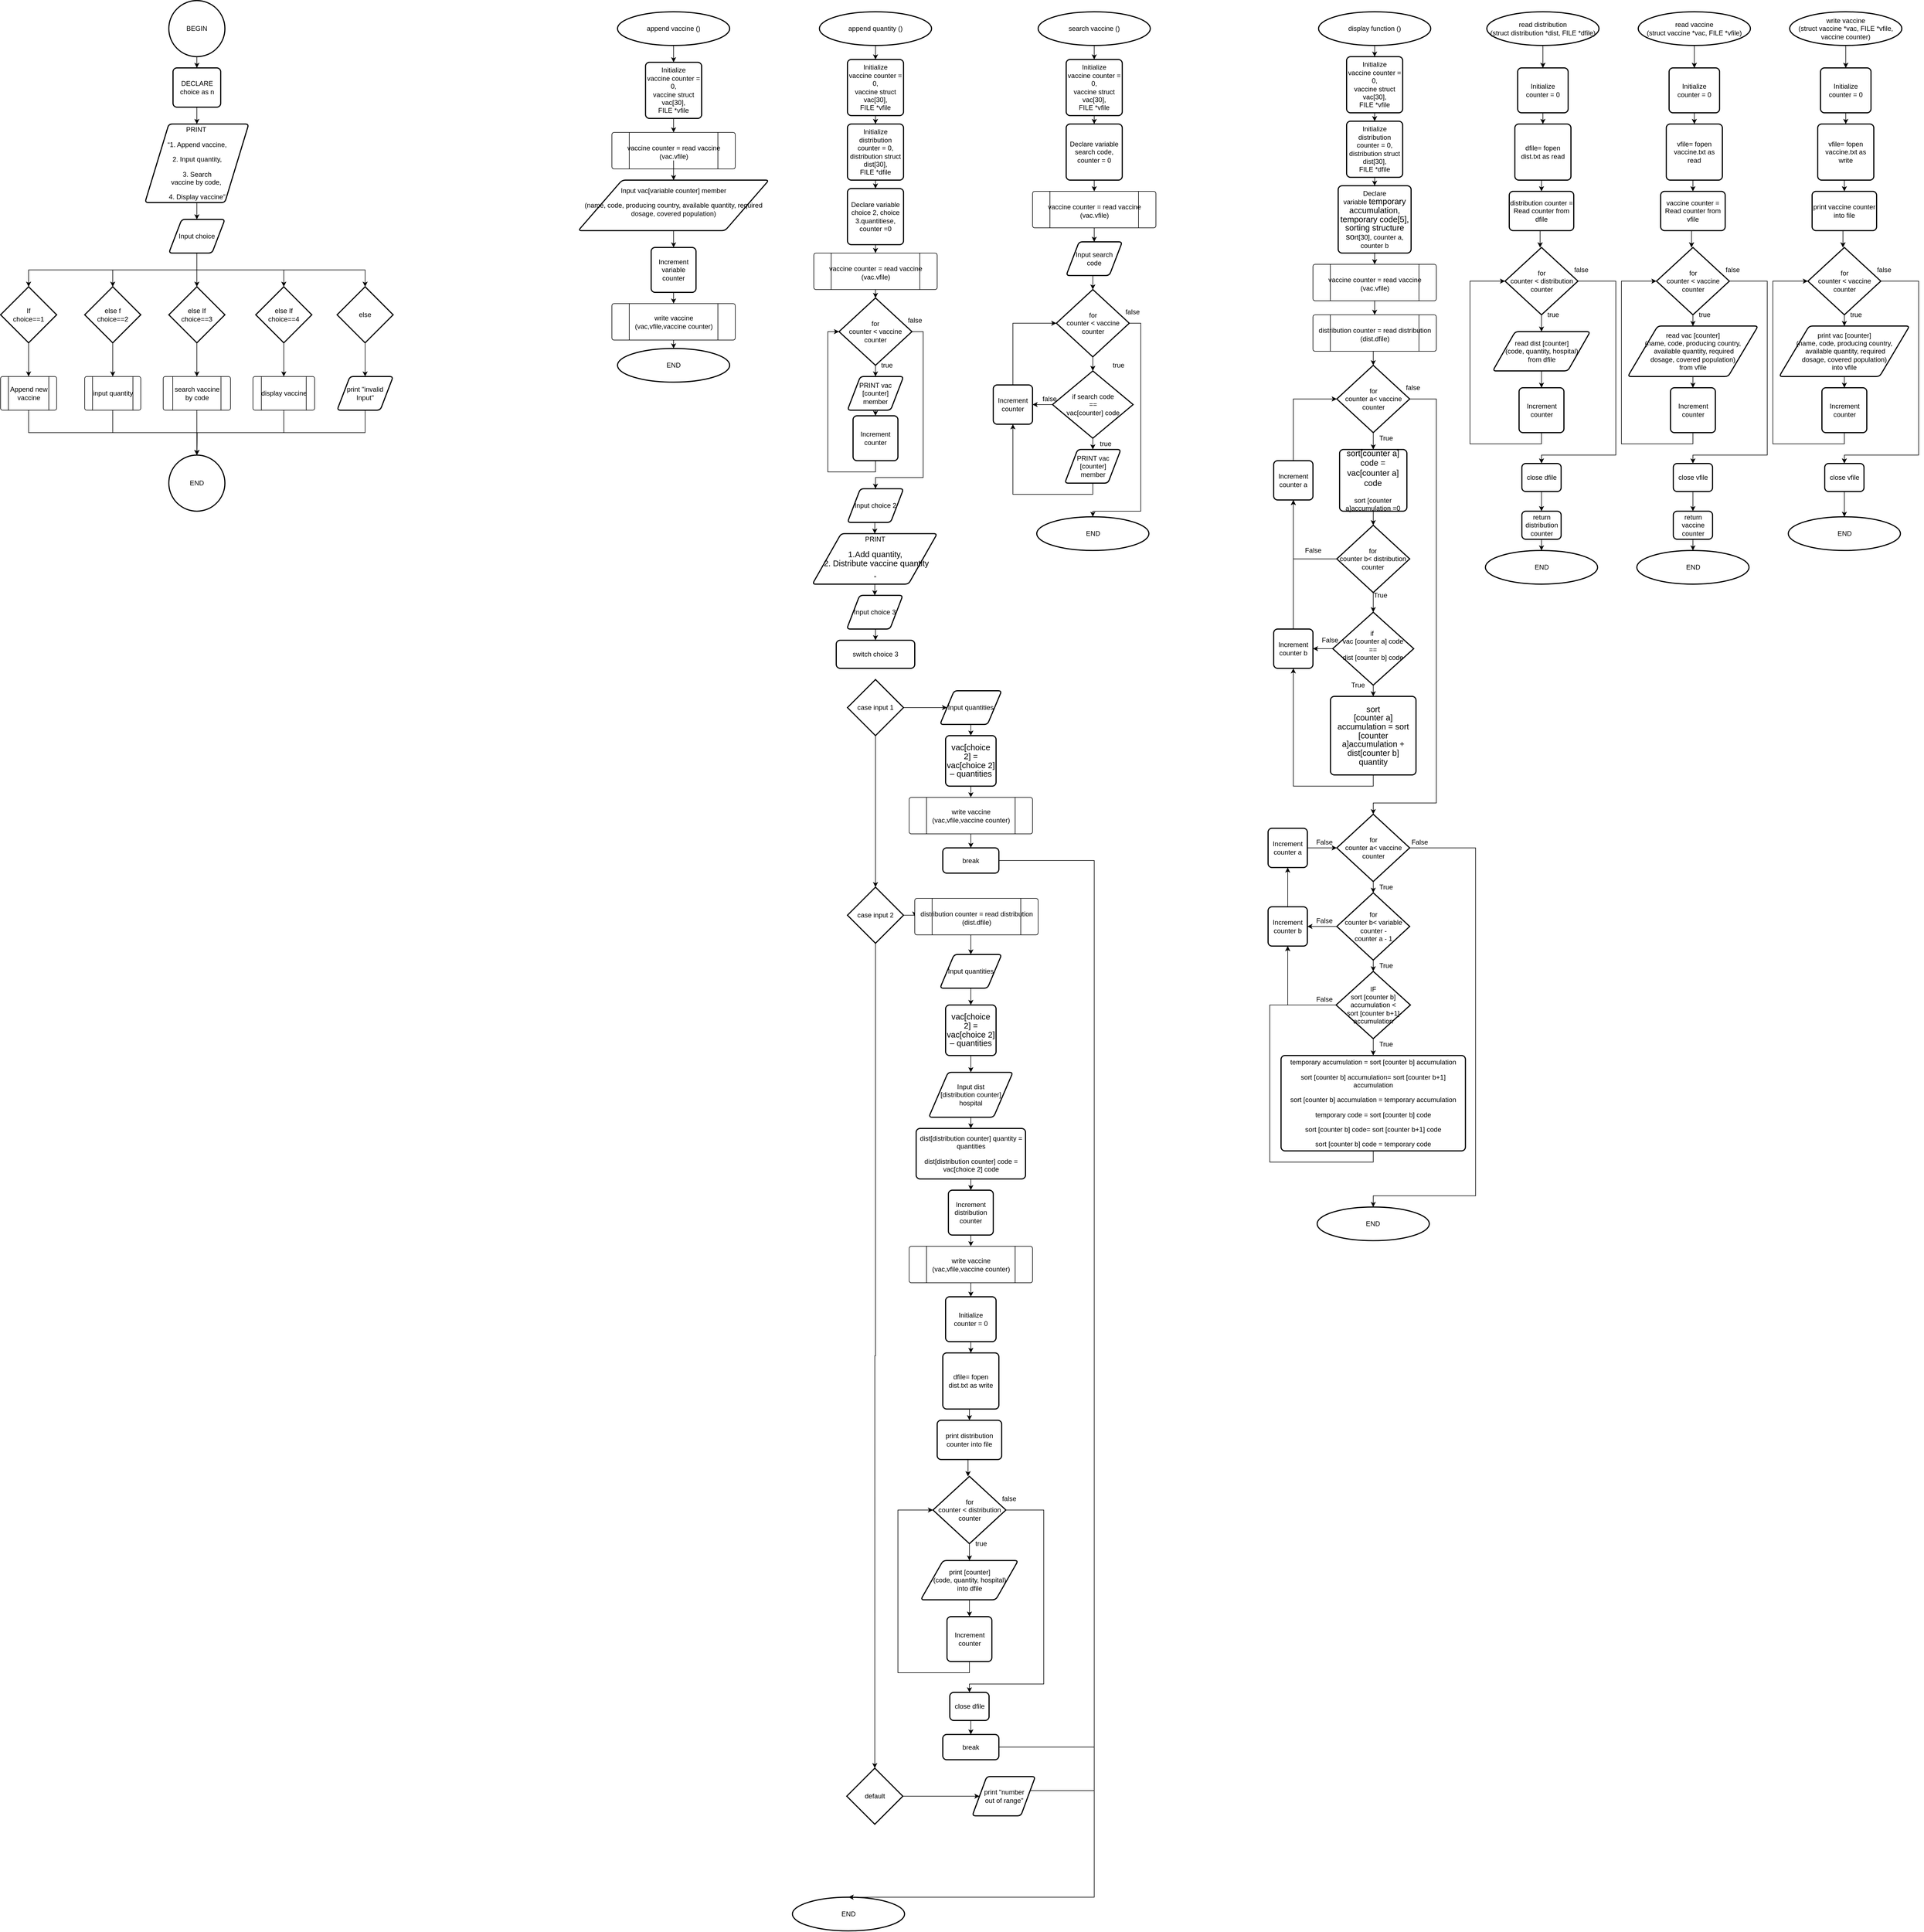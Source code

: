 <mxfile version="14.1.8" type="device"><diagram id="HzcwcWyLYv1OU05D36_O" name="Page-1"><mxGraphModel dx="1326" dy="806" grid="1" gridSize="10" guides="1" tooltips="1" connect="1" arrows="1" fold="1" page="1" pageScale="1" pageWidth="100000" pageHeight="110000" math="0" shadow="0"><root><mxCell id="0"/><mxCell id="1" parent="0"/><mxCell id="1fzv6KRPs8crpjNVVAI5-4" style="edgeStyle=orthogonalEdgeStyle;rounded=0;orthogonalLoop=1;jettySize=auto;html=1;exitX=0.5;exitY=1;exitDx=0;exitDy=0;exitPerimeter=0;entryX=0.5;entryY=0;entryDx=0;entryDy=0;" edge="1" parent="1" source="1fzv6KRPs8crpjNVVAI5-2" target="1fzv6KRPs8crpjNVVAI5-3"><mxGeometry relative="1" as="geometry"/></mxCell><mxCell id="1fzv6KRPs8crpjNVVAI5-2" value="BEGIN" style="strokeWidth=2;html=1;shape=mxgraph.flowchart.start_2;whiteSpace=wrap;" vertex="1" parent="1"><mxGeometry x="590" y="20" width="100" height="100" as="geometry"/></mxCell><mxCell id="1fzv6KRPs8crpjNVVAI5-15" style="edgeStyle=orthogonalEdgeStyle;rounded=0;orthogonalLoop=1;jettySize=auto;html=1;exitX=0.5;exitY=1;exitDx=0;exitDy=0;" edge="1" parent="1" source="1fzv6KRPs8crpjNVVAI5-3" target="1fzv6KRPs8crpjNVVAI5-12"><mxGeometry relative="1" as="geometry"/></mxCell><mxCell id="1fzv6KRPs8crpjNVVAI5-3" value="DECLARE&lt;br&gt;choice as n" style="rounded=1;whiteSpace=wrap;html=1;absoluteArcSize=1;arcSize=14;strokeWidth=2;" vertex="1" parent="1"><mxGeometry x="597.5" y="140" width="85" height="70" as="geometry"/></mxCell><mxCell id="1fzv6KRPs8crpjNVVAI5-5" style="edgeStyle=orthogonalEdgeStyle;rounded=0;orthogonalLoop=1;jettySize=auto;html=1;exitX=0.5;exitY=1;exitDx=0;exitDy=0;exitPerimeter=0;entryX=0.5;entryY=0;entryDx=0;entryDy=0;" edge="1" parent="1" target="1fzv6KRPs8crpjNVVAI5-7"><mxGeometry relative="1" as="geometry"><mxPoint x="3310" y="120" as="sourcePoint"/></mxGeometry></mxCell><mxCell id="1fzv6KRPs8crpjNVVAI5-248" style="edgeStyle=orthogonalEdgeStyle;rounded=0;orthogonalLoop=1;jettySize=auto;html=1;exitX=0.5;exitY=1;exitDx=0;exitDy=0;entryX=0.5;entryY=0;entryDx=0;entryDy=0;" edge="1" parent="1" source="1fzv6KRPs8crpjNVVAI5-7" target="1fzv6KRPs8crpjNVVAI5-10"><mxGeometry relative="1" as="geometry"/></mxCell><mxCell id="1fzv6KRPs8crpjNVVAI5-7" value="Initialize&lt;br&gt;counter = 0" style="rounded=1;whiteSpace=wrap;html=1;absoluteArcSize=1;arcSize=14;strokeWidth=2;" vertex="1" parent="1"><mxGeometry x="3265" y="140" width="90" height="80" as="geometry"/></mxCell><mxCell id="1fzv6KRPs8crpjNVVAI5-9" style="edgeStyle=orthogonalEdgeStyle;rounded=0;orthogonalLoop=1;jettySize=auto;html=1;exitX=0.5;exitY=1;exitDx=0;exitDy=0;exitPerimeter=0;entryX=0.5;entryY=0;entryDx=0;entryDy=0;" edge="1" parent="1" source="1fzv6KRPs8crpjNVVAI5-8" target="1fzv6KRPs8crpjNVVAI5-7"><mxGeometry relative="1" as="geometry"/></mxCell><mxCell id="1fzv6KRPs8crpjNVVAI5-8" value="read vaccine&lt;br&gt;(struct vaccine *vac, FILE *vfile)" style="strokeWidth=2;html=1;shape=mxgraph.flowchart.start_1;whiteSpace=wrap;" vertex="1" parent="1"><mxGeometry x="3210" y="40" width="200" height="60" as="geometry"/></mxCell><mxCell id="1fzv6KRPs8crpjNVVAI5-249" style="edgeStyle=orthogonalEdgeStyle;rounded=0;orthogonalLoop=1;jettySize=auto;html=1;exitX=0.5;exitY=1;exitDx=0;exitDy=0;entryX=0.5;entryY=0;entryDx=0;entryDy=0;" edge="1" parent="1" target="1fzv6KRPs8crpjNVVAI5-11"><mxGeometry relative="1" as="geometry"><mxPoint x="3577.5" y="340" as="sourcePoint"/></mxGeometry></mxCell><mxCell id="1fzv6KRPs8crpjNVVAI5-10" value="vfile= fopen vaccine.txt as read" style="rounded=1;whiteSpace=wrap;html=1;absoluteArcSize=1;arcSize=14;strokeWidth=2;" vertex="1" parent="1"><mxGeometry x="3260" y="240" width="100" height="100" as="geometry"/></mxCell><mxCell id="1fzv6KRPs8crpjNVVAI5-262" style="edgeStyle=orthogonalEdgeStyle;rounded=0;orthogonalLoop=1;jettySize=auto;html=1;exitX=0.5;exitY=1;exitDx=0;exitDy=0;entryX=0.5;entryY=0;entryDx=0;entryDy=0;entryPerimeter=0;" edge="1" parent="1" source="1fzv6KRPs8crpjNVVAI5-11"><mxGeometry relative="1" as="geometry"><mxPoint x="3575" y="460" as="targetPoint"/></mxGeometry></mxCell><mxCell id="1fzv6KRPs8crpjNVVAI5-11" value="print vaccine counter into file" style="rounded=1;whiteSpace=wrap;html=1;absoluteArcSize=1;arcSize=14;strokeWidth=2;" vertex="1" parent="1"><mxGeometry x="3520" y="360" width="115" height="70" as="geometry"/></mxCell><mxCell id="1fzv6KRPs8crpjNVVAI5-17" style="edgeStyle=orthogonalEdgeStyle;rounded=0;orthogonalLoop=1;jettySize=auto;html=1;exitX=0.5;exitY=1;exitDx=0;exitDy=0;entryX=0.5;entryY=0;entryDx=0;entryDy=0;" edge="1" parent="1" source="1fzv6KRPs8crpjNVVAI5-12" target="1fzv6KRPs8crpjNVVAI5-16"><mxGeometry relative="1" as="geometry"/></mxCell><mxCell id="1fzv6KRPs8crpjNVVAI5-12" value="&lt;p class=&quot;MsoNormal&quot;&gt;PRINT&amp;nbsp;&lt;/p&gt;&lt;p class=&quot;MsoNormal&quot;&gt;“1. Append vaccine,&lt;/p&gt;&lt;p class=&quot;MsoNormal&quot;&gt;&amp;nbsp;2. Input quantity,&amp;nbsp;&lt;/p&gt;&lt;p class=&quot;MsoNormal&quot;&gt;3. Search&lt;br&gt;vaccine by code,&amp;nbsp;&lt;/p&gt;&lt;p class=&quot;MsoNormal&quot;&gt;4. Display vaccine”&lt;/p&gt;" style="shape=parallelogram;html=1;strokeWidth=2;perimeter=parallelogramPerimeter;whiteSpace=wrap;rounded=1;arcSize=12;size=0.23;" vertex="1" parent="1"><mxGeometry x="547.5" y="240" width="185" height="140" as="geometry"/></mxCell><mxCell id="1fzv6KRPs8crpjNVVAI5-23" style="edgeStyle=orthogonalEdgeStyle;rounded=0;orthogonalLoop=1;jettySize=auto;html=1;exitX=0.5;exitY=1;exitDx=0;exitDy=0;" edge="1" parent="1" source="1fzv6KRPs8crpjNVVAI5-16" target="1fzv6KRPs8crpjNVVAI5-18"><mxGeometry relative="1" as="geometry"/></mxCell><mxCell id="1fzv6KRPs8crpjNVVAI5-24" style="edgeStyle=orthogonalEdgeStyle;rounded=0;orthogonalLoop=1;jettySize=auto;html=1;exitX=0.5;exitY=1;exitDx=0;exitDy=0;entryX=0.5;entryY=0;entryDx=0;entryDy=0;entryPerimeter=0;" edge="1" parent="1" source="1fzv6KRPs8crpjNVVAI5-16" target="1fzv6KRPs8crpjNVVAI5-19"><mxGeometry relative="1" as="geometry"/></mxCell><mxCell id="1fzv6KRPs8crpjNVVAI5-25" style="edgeStyle=orthogonalEdgeStyle;rounded=0;orthogonalLoop=1;jettySize=auto;html=1;exitX=0.5;exitY=1;exitDx=0;exitDy=0;entryX=0.5;entryY=0;entryDx=0;entryDy=0;entryPerimeter=0;" edge="1" parent="1" source="1fzv6KRPs8crpjNVVAI5-16" target="1fzv6KRPs8crpjNVVAI5-21"><mxGeometry relative="1" as="geometry"/></mxCell><mxCell id="1fzv6KRPs8crpjNVVAI5-26" style="edgeStyle=orthogonalEdgeStyle;rounded=0;orthogonalLoop=1;jettySize=auto;html=1;exitX=0.5;exitY=1;exitDx=0;exitDy=0;entryX=0.5;entryY=0;entryDx=0;entryDy=0;entryPerimeter=0;" edge="1" parent="1" source="1fzv6KRPs8crpjNVVAI5-16" target="1fzv6KRPs8crpjNVVAI5-22"><mxGeometry relative="1" as="geometry"/></mxCell><mxCell id="1fzv6KRPs8crpjNVVAI5-27" style="edgeStyle=orthogonalEdgeStyle;rounded=0;orthogonalLoop=1;jettySize=auto;html=1;exitX=0.5;exitY=1;exitDx=0;exitDy=0;entryX=0.5;entryY=0;entryDx=0;entryDy=0;entryPerimeter=0;" edge="1" parent="1" source="1fzv6KRPs8crpjNVVAI5-16" target="1fzv6KRPs8crpjNVVAI5-20"><mxGeometry relative="1" as="geometry"/></mxCell><mxCell id="1fzv6KRPs8crpjNVVAI5-16" value="Input choice" style="shape=parallelogram;html=1;strokeWidth=2;perimeter=parallelogramPerimeter;whiteSpace=wrap;rounded=1;arcSize=12;size=0.23;" vertex="1" parent="1"><mxGeometry x="590" y="410" width="100" height="60" as="geometry"/></mxCell><mxCell id="1fzv6KRPs8crpjNVVAI5-42" style="edgeStyle=orthogonalEdgeStyle;rounded=0;orthogonalLoop=1;jettySize=auto;html=1;exitX=0.5;exitY=1;exitDx=0;exitDy=0;exitPerimeter=0;entryX=0.5;entryY=0;entryDx=0;entryDy=0;" edge="1" parent="1" source="1fzv6KRPs8crpjNVVAI5-18" target="1fzv6KRPs8crpjNVVAI5-30"><mxGeometry relative="1" as="geometry"/></mxCell><mxCell id="1fzv6KRPs8crpjNVVAI5-18" value="If&lt;br&gt;choice==1" style="strokeWidth=2;html=1;shape=mxgraph.flowchart.decision;whiteSpace=wrap;" vertex="1" parent="1"><mxGeometry x="290" y="530" width="100" height="100" as="geometry"/></mxCell><mxCell id="1fzv6KRPs8crpjNVVAI5-43" style="edgeStyle=orthogonalEdgeStyle;rounded=0;orthogonalLoop=1;jettySize=auto;html=1;exitX=0.5;exitY=1;exitDx=0;exitDy=0;exitPerimeter=0;entryX=0.5;entryY=0;entryDx=0;entryDy=0;" edge="1" parent="1" source="1fzv6KRPs8crpjNVVAI5-19" target="1fzv6KRPs8crpjNVVAI5-31"><mxGeometry relative="1" as="geometry"/></mxCell><mxCell id="1fzv6KRPs8crpjNVVAI5-19" value="else f&lt;br&gt;choice==2" style="strokeWidth=2;html=1;shape=mxgraph.flowchart.decision;whiteSpace=wrap;" vertex="1" parent="1"><mxGeometry x="440" y="530" width="100" height="100" as="geometry"/></mxCell><mxCell id="1fzv6KRPs8crpjNVVAI5-29" style="edgeStyle=orthogonalEdgeStyle;rounded=0;orthogonalLoop=1;jettySize=auto;html=1;exitX=0.5;exitY=1;exitDx=0;exitDy=0;exitPerimeter=0;entryX=0.5;entryY=0;entryDx=0;entryDy=0;" edge="1" parent="1" source="1fzv6KRPs8crpjNVVAI5-20" target="1fzv6KRPs8crpjNVVAI5-28"><mxGeometry relative="1" as="geometry"/></mxCell><mxCell id="1fzv6KRPs8crpjNVVAI5-20" value="else" style="strokeWidth=2;html=1;shape=mxgraph.flowchart.decision;whiteSpace=wrap;" vertex="1" parent="1"><mxGeometry x="890" y="530" width="100" height="100" as="geometry"/></mxCell><mxCell id="1fzv6KRPs8crpjNVVAI5-44" style="edgeStyle=orthogonalEdgeStyle;rounded=0;orthogonalLoop=1;jettySize=auto;html=1;exitX=0.5;exitY=1;exitDx=0;exitDy=0;exitPerimeter=0;entryX=0.5;entryY=0;entryDx=0;entryDy=0;" edge="1" parent="1" source="1fzv6KRPs8crpjNVVAI5-21" target="1fzv6KRPs8crpjNVVAI5-32"><mxGeometry relative="1" as="geometry"/></mxCell><mxCell id="1fzv6KRPs8crpjNVVAI5-21" value="else If&lt;br&gt;choice==3" style="strokeWidth=2;html=1;shape=mxgraph.flowchart.decision;whiteSpace=wrap;" vertex="1" parent="1"><mxGeometry x="590" y="530" width="100" height="100" as="geometry"/></mxCell><mxCell id="1fzv6KRPs8crpjNVVAI5-45" style="edgeStyle=orthogonalEdgeStyle;rounded=0;orthogonalLoop=1;jettySize=auto;html=1;exitX=0.5;exitY=1;exitDx=0;exitDy=0;exitPerimeter=0;" edge="1" parent="1" source="1fzv6KRPs8crpjNVVAI5-22" target="1fzv6KRPs8crpjNVVAI5-33"><mxGeometry relative="1" as="geometry"/></mxCell><mxCell id="1fzv6KRPs8crpjNVVAI5-22" value="else If&lt;br&gt;choice==4" style="strokeWidth=2;html=1;shape=mxgraph.flowchart.decision;whiteSpace=wrap;" vertex="1" parent="1"><mxGeometry x="745" y="530" width="100" height="100" as="geometry"/></mxCell><mxCell id="1fzv6KRPs8crpjNVVAI5-52" style="edgeStyle=orthogonalEdgeStyle;rounded=0;orthogonalLoop=1;jettySize=auto;html=1;exitX=0.5;exitY=1;exitDx=0;exitDy=0;entryX=0.5;entryY=0;entryDx=0;entryDy=0;entryPerimeter=0;" edge="1" parent="1" source="1fzv6KRPs8crpjNVVAI5-28" target="1fzv6KRPs8crpjNVVAI5-46"><mxGeometry relative="1" as="geometry"/></mxCell><mxCell id="1fzv6KRPs8crpjNVVAI5-28" value="print &quot;invalid Input&quot;" style="shape=parallelogram;html=1;strokeWidth=2;perimeter=parallelogramPerimeter;whiteSpace=wrap;rounded=1;arcSize=12;size=0.23;" vertex="1" parent="1"><mxGeometry x="890" y="690" width="100" height="60" as="geometry"/></mxCell><mxCell id="1fzv6KRPs8crpjNVVAI5-38" value="" style="group" vertex="1" connectable="0" parent="1"><mxGeometry x="740" y="690" width="110" height="60" as="geometry"/></mxCell><mxCell id="1fzv6KRPs8crpjNVVAI5-33" value="" style="verticalLabelPosition=bottom;verticalAlign=top;html=1;shape=process;whiteSpace=wrap;rounded=1;size=0.14;arcSize=6;" vertex="1" parent="1fzv6KRPs8crpjNVVAI5-38"><mxGeometry width="110" height="60" as="geometry"/></mxCell><mxCell id="1fzv6KRPs8crpjNVVAI5-37" value="display vaccine" style="text;html=1;align=center;verticalAlign=middle;resizable=0;points=[];autosize=1;" vertex="1" parent="1fzv6KRPs8crpjNVVAI5-38"><mxGeometry x="5" y="20" width="100" height="20" as="geometry"/></mxCell><mxCell id="1fzv6KRPs8crpjNVVAI5-39" value="" style="group" vertex="1" connectable="0" parent="1"><mxGeometry x="580" y="690" width="120" height="60" as="geometry"/></mxCell><mxCell id="1fzv6KRPs8crpjNVVAI5-32" value="" style="verticalLabelPosition=bottom;verticalAlign=top;html=1;shape=process;whiteSpace=wrap;rounded=1;size=0.14;arcSize=6;" vertex="1" parent="1fzv6KRPs8crpjNVVAI5-39"><mxGeometry width="120" height="60" as="geometry"/></mxCell><mxCell id="1fzv6KRPs8crpjNVVAI5-36" value="search vaccine&lt;br&gt;by code" style="text;html=1;align=center;verticalAlign=middle;resizable=0;points=[];autosize=1;" vertex="1" parent="1fzv6KRPs8crpjNVVAI5-39"><mxGeometry x="10" y="15" width="100" height="30" as="geometry"/></mxCell><mxCell id="1fzv6KRPs8crpjNVVAI5-40" value="" style="group" vertex="1" connectable="0" parent="1"><mxGeometry x="440" y="690" width="100" height="60" as="geometry"/></mxCell><mxCell id="1fzv6KRPs8crpjNVVAI5-31" value="" style="verticalLabelPosition=bottom;verticalAlign=top;html=1;shape=process;whiteSpace=wrap;rounded=1;size=0.14;arcSize=6;" vertex="1" parent="1fzv6KRPs8crpjNVVAI5-40"><mxGeometry width="100" height="60" as="geometry"/></mxCell><mxCell id="1fzv6KRPs8crpjNVVAI5-35" value="input quantity" style="text;html=1;align=center;verticalAlign=middle;resizable=0;points=[];autosize=1;" vertex="1" parent="1fzv6KRPs8crpjNVVAI5-40"><mxGeometry x="5" y="20" width="90" height="20" as="geometry"/></mxCell><mxCell id="1fzv6KRPs8crpjNVVAI5-41" value="" style="group" vertex="1" connectable="0" parent="1"><mxGeometry x="290" y="690" width="100" height="60" as="geometry"/></mxCell><mxCell id="1fzv6KRPs8crpjNVVAI5-30" value="" style="verticalLabelPosition=bottom;verticalAlign=top;html=1;shape=process;whiteSpace=wrap;rounded=1;size=0.14;arcSize=6;" vertex="1" parent="1fzv6KRPs8crpjNVVAI5-41"><mxGeometry width="100" height="60" as="geometry"/></mxCell><mxCell id="1fzv6KRPs8crpjNVVAI5-34" value="Append new&lt;br&gt;vaccine" style="text;html=1;align=center;verticalAlign=middle;resizable=0;points=[];autosize=1;" vertex="1" parent="1fzv6KRPs8crpjNVVAI5-41"><mxGeometry x="10" y="15" width="80" height="30" as="geometry"/></mxCell><mxCell id="1fzv6KRPs8crpjNVVAI5-46" value="END" style="strokeWidth=2;html=1;shape=mxgraph.flowchart.start_2;whiteSpace=wrap;" vertex="1" parent="1"><mxGeometry x="590" y="830" width="100" height="100" as="geometry"/></mxCell><mxCell id="1fzv6KRPs8crpjNVVAI5-47" style="edgeStyle=orthogonalEdgeStyle;rounded=0;orthogonalLoop=1;jettySize=auto;html=1;exitX=0.5;exitY=1;exitDx=0;exitDy=0;" edge="1" parent="1" source="1fzv6KRPs8crpjNVVAI5-30" target="1fzv6KRPs8crpjNVVAI5-46"><mxGeometry relative="1" as="geometry"/></mxCell><mxCell id="1fzv6KRPs8crpjNVVAI5-48" style="edgeStyle=orthogonalEdgeStyle;rounded=0;orthogonalLoop=1;jettySize=auto;html=1;exitX=0.5;exitY=1;exitDx=0;exitDy=0;" edge="1" parent="1" source="1fzv6KRPs8crpjNVVAI5-31"><mxGeometry relative="1" as="geometry"><mxPoint x="640" y="830" as="targetPoint"/></mxGeometry></mxCell><mxCell id="1fzv6KRPs8crpjNVVAI5-49" style="edgeStyle=orthogonalEdgeStyle;rounded=0;orthogonalLoop=1;jettySize=auto;html=1;exitX=0.5;exitY=1;exitDx=0;exitDy=0;" edge="1" parent="1" source="1fzv6KRPs8crpjNVVAI5-32"><mxGeometry relative="1" as="geometry"><mxPoint x="640" y="830" as="targetPoint"/></mxGeometry></mxCell><mxCell id="1fzv6KRPs8crpjNVVAI5-51" style="edgeStyle=orthogonalEdgeStyle;rounded=0;orthogonalLoop=1;jettySize=auto;html=1;exitX=0.5;exitY=1;exitDx=0;exitDy=0;" edge="1" parent="1" source="1fzv6KRPs8crpjNVVAI5-33"><mxGeometry relative="1" as="geometry"><mxPoint x="640" y="830" as="targetPoint"/></mxGeometry></mxCell><mxCell id="1fzv6KRPs8crpjNVVAI5-56" value="" style="edgeStyle=orthogonalEdgeStyle;rounded=0;orthogonalLoop=1;jettySize=auto;html=1;" edge="1" parent="1" source="1fzv6KRPs8crpjNVVAI5-53" target="1fzv6KRPs8crpjNVVAI5-54"><mxGeometry relative="1" as="geometry"/></mxCell><mxCell id="1fzv6KRPs8crpjNVVAI5-53" value="append vaccine ()" style="strokeWidth=2;html=1;shape=mxgraph.flowchart.start_1;whiteSpace=wrap;" vertex="1" parent="1"><mxGeometry x="1390" y="40" width="200" height="60" as="geometry"/></mxCell><mxCell id="1fzv6KRPs8crpjNVVAI5-54" value="Initialize &lt;br&gt;vaccine counter = 0,&lt;br&gt;vaccine struct vac[30],&lt;br&gt;FILE *vfile" style="rounded=1;whiteSpace=wrap;html=1;absoluteArcSize=1;arcSize=14;strokeWidth=2;" vertex="1" parent="1"><mxGeometry x="1440" y="130" width="100" height="100" as="geometry"/></mxCell><mxCell id="1fzv6KRPs8crpjNVVAI5-63" style="edgeStyle=orthogonalEdgeStyle;rounded=0;orthogonalLoop=1;jettySize=auto;html=1;exitX=0.5;exitY=1;exitDx=0;exitDy=0;entryX=0.5;entryY=0;entryDx=0;entryDy=0;" edge="1" parent="1" source="1fzv6KRPs8crpjNVVAI5-60" target="1fzv6KRPs8crpjNVVAI5-62"><mxGeometry relative="1" as="geometry"/></mxCell><mxCell id="1fzv6KRPs8crpjNVVAI5-60" value="Input vac[variable counter] member&lt;br&gt;&lt;p class=&quot;MsoNormal&quot;&gt;(name, code, producing country, available quantity, required&lt;br/&gt;dosage, covered population)&lt;/p&gt;" style="shape=parallelogram;html=1;strokeWidth=2;perimeter=parallelogramPerimeter;whiteSpace=wrap;rounded=1;arcSize=12;size=0.23;" vertex="1" parent="1"><mxGeometry x="1320" y="340" width="340" height="90" as="geometry"/></mxCell><mxCell id="1fzv6KRPs8crpjNVVAI5-66" style="edgeStyle=orthogonalEdgeStyle;rounded=0;orthogonalLoop=1;jettySize=auto;html=1;exitX=0.5;exitY=1;exitDx=0;exitDy=0;entryX=0.5;entryY=0;entryDx=0;entryDy=0;" edge="1" parent="1" source="1fzv6KRPs8crpjNVVAI5-62" target="1fzv6KRPs8crpjNVVAI5-64"><mxGeometry relative="1" as="geometry"/></mxCell><mxCell id="1fzv6KRPs8crpjNVVAI5-62" value="Increment&lt;br&gt;variable counter" style="rounded=1;whiteSpace=wrap;html=1;absoluteArcSize=1;arcSize=14;strokeWidth=2;" vertex="1" parent="1"><mxGeometry x="1450" y="460" width="80" height="80" as="geometry"/></mxCell><mxCell id="1fzv6KRPs8crpjNVVAI5-67" value="END" style="strokeWidth=2;html=1;shape=mxgraph.flowchart.start_1;whiteSpace=wrap;" vertex="1" parent="1"><mxGeometry x="1390" y="640" width="200" height="60" as="geometry"/></mxCell><mxCell id="1fzv6KRPs8crpjNVVAI5-73" value="" style="edgeStyle=orthogonalEdgeStyle;rounded=0;orthogonalLoop=1;jettySize=auto;html=1;" edge="1" parent="1" source="1fzv6KRPs8crpjNVVAI5-69" target="1fzv6KRPs8crpjNVVAI5-70"><mxGeometry relative="1" as="geometry"/></mxCell><mxCell id="1fzv6KRPs8crpjNVVAI5-69" value="append quantity ()" style="strokeWidth=2;html=1;shape=mxgraph.flowchart.start_1;whiteSpace=wrap;" vertex="1" parent="1"><mxGeometry x="1750" y="40" width="200" height="60" as="geometry"/></mxCell><mxCell id="1fzv6KRPs8crpjNVVAI5-74" style="edgeStyle=orthogonalEdgeStyle;rounded=0;orthogonalLoop=1;jettySize=auto;html=1;exitX=0.5;exitY=1;exitDx=0;exitDy=0;entryX=0.5;entryY=0;entryDx=0;entryDy=0;" edge="1" parent="1" source="1fzv6KRPs8crpjNVVAI5-70" target="1fzv6KRPs8crpjNVVAI5-71"><mxGeometry relative="1" as="geometry"/></mxCell><mxCell id="1fzv6KRPs8crpjNVVAI5-70" value="Initialize &lt;br&gt;vaccine counter = 0,&lt;br&gt;vaccine struct vac[30],&lt;br&gt;FILE *vfile" style="rounded=1;whiteSpace=wrap;html=1;absoluteArcSize=1;arcSize=14;strokeWidth=2;" vertex="1" parent="1"><mxGeometry x="1800" y="125" width="100" height="100" as="geometry"/></mxCell><mxCell id="1fzv6KRPs8crpjNVVAI5-75" style="edgeStyle=orthogonalEdgeStyle;rounded=0;orthogonalLoop=1;jettySize=auto;html=1;exitX=0.5;exitY=1;exitDx=0;exitDy=0;entryX=0.5;entryY=0;entryDx=0;entryDy=0;" edge="1" parent="1" source="1fzv6KRPs8crpjNVVAI5-71" target="1fzv6KRPs8crpjNVVAI5-72"><mxGeometry relative="1" as="geometry"/></mxCell><mxCell id="1fzv6KRPs8crpjNVVAI5-71" value="Initialize &lt;br&gt;distribution counter = 0,&lt;br&gt;distribution struct dist[30],&lt;br&gt;FILE *dfile" style="rounded=1;whiteSpace=wrap;html=1;absoluteArcSize=1;arcSize=14;strokeWidth=2;" vertex="1" parent="1"><mxGeometry x="1800" y="240" width="100" height="100" as="geometry"/></mxCell><mxCell id="1fzv6KRPs8crpjNVVAI5-80" style="edgeStyle=orthogonalEdgeStyle;rounded=0;orthogonalLoop=1;jettySize=auto;html=1;exitX=0.5;exitY=1;exitDx=0;exitDy=0;" edge="1" parent="1" source="1fzv6KRPs8crpjNVVAI5-72"><mxGeometry relative="1" as="geometry"><mxPoint x="1850" y="470" as="targetPoint"/></mxGeometry></mxCell><mxCell id="1fzv6KRPs8crpjNVVAI5-72" value="Declare variable choice 2, choice 3.quantitiese, counter =0" style="rounded=1;whiteSpace=wrap;html=1;absoluteArcSize=1;arcSize=14;strokeWidth=2;" vertex="1" parent="1"><mxGeometry x="1800" y="355" width="100" height="100" as="geometry"/></mxCell><mxCell id="1fzv6KRPs8crpjNVVAI5-78" value="" style="group" vertex="1" connectable="0" parent="1"><mxGeometry x="1740" y="470" width="220" height="65" as="geometry"/></mxCell><mxCell id="1fzv6KRPs8crpjNVVAI5-76" value="" style="verticalLabelPosition=bottom;verticalAlign=top;html=1;shape=process;whiteSpace=wrap;rounded=1;size=0.14;arcSize=6;" vertex="1" parent="1fzv6KRPs8crpjNVVAI5-78"><mxGeometry width="220" height="65" as="geometry"/></mxCell><mxCell id="1fzv6KRPs8crpjNVVAI5-77" value="&lt;span&gt;vaccine counter = read vaccine&lt;/span&gt;&lt;br&gt;&lt;span&gt;(vac.vfile)&lt;/span&gt;" style="text;html=1;align=center;verticalAlign=middle;resizable=0;points=[];autosize=1;" vertex="1" parent="1fzv6KRPs8crpjNVVAI5-78"><mxGeometry x="20" y="20" width="180" height="30" as="geometry"/></mxCell><mxCell id="1fzv6KRPs8crpjNVVAI5-79" value="" style="group" vertex="1" connectable="0" parent="1"><mxGeometry x="1380" y="255" width="220" height="65" as="geometry"/></mxCell><mxCell id="1fzv6KRPs8crpjNVVAI5-57" value="" style="verticalLabelPosition=bottom;verticalAlign=top;html=1;shape=process;whiteSpace=wrap;rounded=1;size=0.14;arcSize=6;" vertex="1" parent="1fzv6KRPs8crpjNVVAI5-79"><mxGeometry width="220" height="65" as="geometry"/></mxCell><mxCell id="1fzv6KRPs8crpjNVVAI5-58" value="&lt;span&gt;vaccine counter = read vaccine&lt;/span&gt;&lt;br&gt;&lt;span&gt;(vac.vfile)&lt;/span&gt;" style="text;html=1;align=center;verticalAlign=middle;resizable=0;points=[];autosize=1;" vertex="1" parent="1fzv6KRPs8crpjNVVAI5-79"><mxGeometry x="20" y="20" width="180" height="30" as="geometry"/></mxCell><mxCell id="1fzv6KRPs8crpjNVVAI5-59" style="edgeStyle=orthogonalEdgeStyle;rounded=0;orthogonalLoop=1;jettySize=auto;html=1;exitX=0.5;exitY=1;exitDx=0;exitDy=0;entryX=0.5;entryY=0;entryDx=0;entryDy=0;" edge="1" parent="1" source="1fzv6KRPs8crpjNVVAI5-54" target="1fzv6KRPs8crpjNVVAI5-57"><mxGeometry relative="1" as="geometry"/></mxCell><mxCell id="1fzv6KRPs8crpjNVVAI5-61" value="" style="edgeStyle=orthogonalEdgeStyle;rounded=0;orthogonalLoop=1;jettySize=auto;html=1;" edge="1" parent="1" source="1fzv6KRPs8crpjNVVAI5-58" target="1fzv6KRPs8crpjNVVAI5-60"><mxGeometry relative="1" as="geometry"/></mxCell><mxCell id="1fzv6KRPs8crpjNVVAI5-85" style="edgeStyle=orthogonalEdgeStyle;rounded=0;orthogonalLoop=1;jettySize=auto;html=1;exitX=0.5;exitY=1;exitDx=0;exitDy=0;exitPerimeter=0;entryX=0.5;entryY=0;entryDx=0;entryDy=0;" edge="1" parent="1" source="1fzv6KRPs8crpjNVVAI5-81" target="1fzv6KRPs8crpjNVVAI5-82"><mxGeometry relative="1" as="geometry"/></mxCell><mxCell id="1fzv6KRPs8crpjNVVAI5-90" style="edgeStyle=orthogonalEdgeStyle;rounded=0;orthogonalLoop=1;jettySize=auto;html=1;exitX=1;exitY=0.5;exitDx=0;exitDy=0;exitPerimeter=0;" edge="1" parent="1" source="1fzv6KRPs8crpjNVVAI5-81" target="1fzv6KRPs8crpjNVVAI5-89"><mxGeometry relative="1" as="geometry"><Array as="points"><mxPoint x="1935" y="610"/><mxPoint x="1935" y="870"/><mxPoint x="1850" y="870"/></Array></mxGeometry></mxCell><mxCell id="1fzv6KRPs8crpjNVVAI5-81" value="for &lt;br&gt;counter &amp;lt; vaccine counter" style="strokeWidth=2;html=1;shape=mxgraph.flowchart.decision;whiteSpace=wrap;" vertex="1" parent="1"><mxGeometry x="1785" y="550" width="130" height="120" as="geometry"/></mxCell><mxCell id="1fzv6KRPs8crpjNVVAI5-86" style="edgeStyle=orthogonalEdgeStyle;rounded=0;orthogonalLoop=1;jettySize=auto;html=1;exitX=0.5;exitY=1;exitDx=0;exitDy=0;entryX=0.5;entryY=0;entryDx=0;entryDy=0;" edge="1" parent="1" source="1fzv6KRPs8crpjNVVAI5-82" target="1fzv6KRPs8crpjNVVAI5-83"><mxGeometry relative="1" as="geometry"/></mxCell><mxCell id="1fzv6KRPs8crpjNVVAI5-82" value="PRINT vac [counter] &lt;br&gt;member" style="shape=parallelogram;html=1;strokeWidth=2;perimeter=parallelogramPerimeter;whiteSpace=wrap;rounded=1;arcSize=12;size=0.23;" vertex="1" parent="1"><mxGeometry x="1800" y="690" width="100" height="60" as="geometry"/></mxCell><mxCell id="1fzv6KRPs8crpjNVVAI5-84" style="edgeStyle=orthogonalEdgeStyle;rounded=0;orthogonalLoop=1;jettySize=auto;html=1;exitX=0.5;exitY=1;exitDx=0;exitDy=0;entryX=0;entryY=0.5;entryDx=0;entryDy=0;entryPerimeter=0;" edge="1" parent="1" source="1fzv6KRPs8crpjNVVAI5-83" target="1fzv6KRPs8crpjNVVAI5-81"><mxGeometry relative="1" as="geometry"/></mxCell><mxCell id="1fzv6KRPs8crpjNVVAI5-83" value="Increment&lt;br&gt;counter" style="rounded=1;whiteSpace=wrap;html=1;absoluteArcSize=1;arcSize=14;strokeWidth=2;" vertex="1" parent="1"><mxGeometry x="1810" y="760" width="80" height="80" as="geometry"/></mxCell><mxCell id="1fzv6KRPs8crpjNVVAI5-87" value="true" style="text;html=1;align=center;verticalAlign=middle;resizable=0;points=[];autosize=1;" vertex="1" parent="1"><mxGeometry x="1850" y="660" width="40" height="20" as="geometry"/></mxCell><mxCell id="1fzv6KRPs8crpjNVVAI5-95" style="edgeStyle=orthogonalEdgeStyle;rounded=0;orthogonalLoop=1;jettySize=auto;html=1;exitX=0.5;exitY=1;exitDx=0;exitDy=0;entryX=0.5;entryY=0;entryDx=0;entryDy=0;" edge="1" parent="1" source="1fzv6KRPs8crpjNVVAI5-89" target="1fzv6KRPs8crpjNVVAI5-93"><mxGeometry relative="1" as="geometry"/></mxCell><mxCell id="1fzv6KRPs8crpjNVVAI5-89" value="Input choice 2" style="shape=parallelogram;html=1;strokeWidth=2;perimeter=parallelogramPerimeter;whiteSpace=wrap;rounded=1;arcSize=12;size=0.23;" vertex="1" parent="1"><mxGeometry x="1800" y="890" width="100" height="60" as="geometry"/></mxCell><mxCell id="1fzv6KRPs8crpjNVVAI5-91" value="false" style="text;html=1;align=center;verticalAlign=middle;resizable=0;points=[];autosize=1;" vertex="1" parent="1"><mxGeometry x="1900" y="580" width="40" height="20" as="geometry"/></mxCell><mxCell id="1fzv6KRPs8crpjNVVAI5-92" style="edgeStyle=orthogonalEdgeStyle;rounded=0;orthogonalLoop=1;jettySize=auto;html=1;exitX=0.5;exitY=1;exitDx=0;exitDy=0;entryX=0.5;entryY=0;entryDx=0;entryDy=0;entryPerimeter=0;" edge="1" parent="1" source="1fzv6KRPs8crpjNVVAI5-76" target="1fzv6KRPs8crpjNVVAI5-81"><mxGeometry relative="1" as="geometry"/></mxCell><mxCell id="1fzv6KRPs8crpjNVVAI5-97" style="edgeStyle=orthogonalEdgeStyle;rounded=0;orthogonalLoop=1;jettySize=auto;html=1;exitX=0.5;exitY=1;exitDx=0;exitDy=0;entryX=0.5;entryY=0;entryDx=0;entryDy=0;" edge="1" parent="1" source="1fzv6KRPs8crpjNVVAI5-93" target="1fzv6KRPs8crpjNVVAI5-96"><mxGeometry relative="1" as="geometry"/></mxCell><mxCell id="1fzv6KRPs8crpjNVVAI5-93" value="&lt;p class=&quot;MsoNormal&quot;&gt;PRINT&lt;/p&gt;&lt;span style=&quot;font-size: 11.0pt ; line-height: 107% ; font-family: &amp;#34;calibri&amp;#34; , sans-serif&quot;&gt;1.Add quantity,&lt;br&gt;&amp;nbsp;2. Distribute vaccine quantity&lt;/span&gt;&lt;p class=&quot;MsoNormal&quot;&gt;”&lt;/p&gt;" style="shape=parallelogram;html=1;strokeWidth=2;perimeter=parallelogramPerimeter;whiteSpace=wrap;rounded=1;arcSize=12;size=0.23;" vertex="1" parent="1"><mxGeometry x="1737.5" y="970" width="222.5" height="90" as="geometry"/></mxCell><mxCell id="1fzv6KRPs8crpjNVVAI5-100" style="edgeStyle=orthogonalEdgeStyle;rounded=0;orthogonalLoop=1;jettySize=auto;html=1;exitX=0.5;exitY=1;exitDx=0;exitDy=0;entryX=0.5;entryY=0;entryDx=0;entryDy=0;" edge="1" parent="1" source="1fzv6KRPs8crpjNVVAI5-96" target="1fzv6KRPs8crpjNVVAI5-99"><mxGeometry relative="1" as="geometry"/></mxCell><mxCell id="1fzv6KRPs8crpjNVVAI5-96" value="Input choice 3" style="shape=parallelogram;html=1;strokeWidth=2;perimeter=parallelogramPerimeter;whiteSpace=wrap;rounded=1;arcSize=12;size=0.23;" vertex="1" parent="1"><mxGeometry x="1798.75" y="1080" width="100" height="60" as="geometry"/></mxCell><mxCell id="1fzv6KRPs8crpjNVVAI5-99" value="switch choice 3" style="rounded=1;whiteSpace=wrap;html=1;absoluteArcSize=1;arcSize=14;strokeWidth=2;" vertex="1" parent="1"><mxGeometry x="1780" y="1160" width="140" height="50" as="geometry"/></mxCell><mxCell id="1fzv6KRPs8crpjNVVAI5-113" style="edgeStyle=orthogonalEdgeStyle;rounded=0;orthogonalLoop=1;jettySize=auto;html=1;exitX=0.5;exitY=1;exitDx=0;exitDy=0;exitPerimeter=0;entryX=0.5;entryY=0;entryDx=0;entryDy=0;entryPerimeter=0;" edge="1" parent="1" source="1fzv6KRPs8crpjNVVAI5-101" target="1fzv6KRPs8crpjNVVAI5-102"><mxGeometry relative="1" as="geometry"/></mxCell><mxCell id="1fzv6KRPs8crpjNVVAI5-118" style="edgeStyle=orthogonalEdgeStyle;rounded=0;orthogonalLoop=1;jettySize=auto;html=1;exitX=1;exitY=0.5;exitDx=0;exitDy=0;exitPerimeter=0;entryX=0;entryY=0.5;entryDx=0;entryDy=0;" edge="1" parent="1" source="1fzv6KRPs8crpjNVVAI5-101" target="1fzv6KRPs8crpjNVVAI5-103"><mxGeometry relative="1" as="geometry"/></mxCell><mxCell id="1fzv6KRPs8crpjNVVAI5-101" value="case input 1" style="strokeWidth=2;html=1;shape=mxgraph.flowchart.decision;whiteSpace=wrap;" vertex="1" parent="1"><mxGeometry x="1800" y="1230" width="100" height="100" as="geometry"/></mxCell><mxCell id="1fzv6KRPs8crpjNVVAI5-120" style="edgeStyle=orthogonalEdgeStyle;rounded=0;orthogonalLoop=1;jettySize=auto;html=1;exitX=1;exitY=0.5;exitDx=0;exitDy=0;exitPerimeter=0;entryX=0;entryY=0.5;entryDx=0;entryDy=0;" edge="1" parent="1" source="1fzv6KRPs8crpjNVVAI5-102" target="1fzv6KRPs8crpjNVVAI5-115"><mxGeometry relative="1" as="geometry"/></mxCell><mxCell id="1fzv6KRPs8crpjNVVAI5-349" style="edgeStyle=orthogonalEdgeStyle;rounded=0;orthogonalLoop=1;jettySize=auto;html=1;exitX=0.5;exitY=1;exitDx=0;exitDy=0;exitPerimeter=0;entryX=0.5;entryY=0;entryDx=0;entryDy=0;entryPerimeter=0;" edge="1" parent="1" source="1fzv6KRPs8crpjNVVAI5-102" target="1fzv6KRPs8crpjNVVAI5-346"><mxGeometry relative="1" as="geometry"/></mxCell><mxCell id="1fzv6KRPs8crpjNVVAI5-102" value="case input 2" style="strokeWidth=2;html=1;shape=mxgraph.flowchart.decision;whiteSpace=wrap;" vertex="1" parent="1"><mxGeometry x="1800" y="1600" width="100" height="100" as="geometry"/></mxCell><mxCell id="1fzv6KRPs8crpjNVVAI5-106" style="edgeStyle=orthogonalEdgeStyle;rounded=0;orthogonalLoop=1;jettySize=auto;html=1;exitX=0.5;exitY=1;exitDx=0;exitDy=0;entryX=0.5;entryY=0;entryDx=0;entryDy=0;" edge="1" parent="1" source="1fzv6KRPs8crpjNVVAI5-103" target="1fzv6KRPs8crpjNVVAI5-104"><mxGeometry relative="1" as="geometry"/></mxCell><mxCell id="1fzv6KRPs8crpjNVVAI5-103" value="Input quantities" style="shape=parallelogram;html=1;strokeWidth=2;perimeter=parallelogramPerimeter;whiteSpace=wrap;rounded=1;arcSize=12;size=0.23;" vertex="1" parent="1"><mxGeometry x="1965" y="1250" width="110" height="60" as="geometry"/></mxCell><mxCell id="1fzv6KRPs8crpjNVVAI5-111" style="edgeStyle=orthogonalEdgeStyle;rounded=0;orthogonalLoop=1;jettySize=auto;html=1;exitX=0.5;exitY=1;exitDx=0;exitDy=0;entryX=0.5;entryY=0;entryDx=0;entryDy=0;" edge="1" parent="1" source="1fzv6KRPs8crpjNVVAI5-104" target="1fzv6KRPs8crpjNVVAI5-109"><mxGeometry relative="1" as="geometry"><mxPoint x="2025" y="1440" as="targetPoint"/></mxGeometry></mxCell><mxCell id="1fzv6KRPs8crpjNVVAI5-104" value="&lt;span style=&quot;font-size: 11.0pt ; line-height: 107% ; font-family: &amp;#34;calibri&amp;#34; , sans-serif&quot;&gt;vac[choice&lt;br&gt;2] = &lt;br&gt;vac[choice 2] – quantities&lt;/span&gt;" style="rounded=1;whiteSpace=wrap;html=1;absoluteArcSize=1;arcSize=14;strokeWidth=2;" vertex="1" parent="1"><mxGeometry x="1975" y="1330" width="90" height="90" as="geometry"/></mxCell><mxCell id="1fzv6KRPs8crpjNVVAI5-107" value="" style="group" vertex="1" connectable="0" parent="1"><mxGeometry x="1380" y="560" width="220" height="65" as="geometry"/></mxCell><mxCell id="1fzv6KRPs8crpjNVVAI5-64" value="" style="verticalLabelPosition=bottom;verticalAlign=top;html=1;shape=process;whiteSpace=wrap;rounded=1;size=0.14;arcSize=6;" vertex="1" parent="1fzv6KRPs8crpjNVVAI5-107"><mxGeometry width="220" height="65" as="geometry"/></mxCell><mxCell id="1fzv6KRPs8crpjNVVAI5-65" value="write vaccine&lt;br&gt;&lt;span&gt;(vac,vfile,vaccine counter)&lt;/span&gt;" style="text;html=1;align=center;verticalAlign=middle;resizable=0;points=[];autosize=1;" vertex="1" parent="1fzv6KRPs8crpjNVVAI5-107"><mxGeometry x="35" y="17.5" width="150" height="30" as="geometry"/></mxCell><mxCell id="1fzv6KRPs8crpjNVVAI5-68" style="edgeStyle=orthogonalEdgeStyle;rounded=0;orthogonalLoop=1;jettySize=auto;html=1;exitX=0.5;exitY=1;exitDx=0;exitDy=0;entryX=0.5;entryY=0;entryDx=0;entryDy=0;entryPerimeter=0;" edge="1" parent="1" source="1fzv6KRPs8crpjNVVAI5-64" target="1fzv6KRPs8crpjNVVAI5-67"><mxGeometry relative="1" as="geometry"/></mxCell><mxCell id="1fzv6KRPs8crpjNVVAI5-108" value="" style="group" vertex="1" connectable="0" parent="1"><mxGeometry x="1910" y="1440" width="220" height="65" as="geometry"/></mxCell><mxCell id="1fzv6KRPs8crpjNVVAI5-109" value="" style="verticalLabelPosition=bottom;verticalAlign=top;html=1;shape=process;whiteSpace=wrap;rounded=1;size=0.14;arcSize=6;" vertex="1" parent="1fzv6KRPs8crpjNVVAI5-108"><mxGeometry width="220" height="65" as="geometry"/></mxCell><mxCell id="1fzv6KRPs8crpjNVVAI5-110" value="write vaccine&lt;br&gt;&lt;span&gt;(vac,vfile,vaccine counter)&lt;/span&gt;" style="text;html=1;align=center;verticalAlign=middle;resizable=0;points=[];autosize=1;" vertex="1" parent="1fzv6KRPs8crpjNVVAI5-108"><mxGeometry x="35" y="17.5" width="150" height="30" as="geometry"/></mxCell><mxCell id="1fzv6KRPs8crpjNVVAI5-356" style="edgeStyle=orthogonalEdgeStyle;rounded=0;orthogonalLoop=1;jettySize=auto;html=1;exitX=1;exitY=0.5;exitDx=0;exitDy=0;entryX=0.5;entryY=0;entryDx=0;entryDy=0;entryPerimeter=0;" edge="1" parent="1" source="1fzv6KRPs8crpjNVVAI5-112" target="1fzv6KRPs8crpjNVVAI5-342"><mxGeometry relative="1" as="geometry"><Array as="points"><mxPoint x="2240" y="1553"/><mxPoint x="2240" y="3400"/></Array></mxGeometry></mxCell><mxCell id="1fzv6KRPs8crpjNVVAI5-112" value="break" style="rounded=1;whiteSpace=wrap;html=1;absoluteArcSize=1;arcSize=14;strokeWidth=2;" vertex="1" parent="1"><mxGeometry x="1970" y="1530" width="100" height="45" as="geometry"/></mxCell><mxCell id="1fzv6KRPs8crpjNVVAI5-114" value="" style="group" vertex="1" connectable="0" parent="1"><mxGeometry x="1920" y="1620" width="220" height="65" as="geometry"/></mxCell><mxCell id="1fzv6KRPs8crpjNVVAI5-115" value="" style="verticalLabelPosition=bottom;verticalAlign=top;html=1;shape=process;whiteSpace=wrap;rounded=1;size=0.14;arcSize=6;" vertex="1" parent="1fzv6KRPs8crpjNVVAI5-114"><mxGeometry width="220" height="65" as="geometry"/></mxCell><mxCell id="1fzv6KRPs8crpjNVVAI5-116" value="&lt;span&gt;distribution counter = read distribution&lt;/span&gt;&lt;br&gt;&lt;span&gt;(dist.dfile)&lt;/span&gt;" style="text;html=1;align=center;verticalAlign=middle;resizable=0;points=[];autosize=1;" vertex="1" parent="1fzv6KRPs8crpjNVVAI5-114"><mxGeometry y="20" width="220" height="30" as="geometry"/></mxCell><mxCell id="1fzv6KRPs8crpjNVVAI5-123" style="edgeStyle=orthogonalEdgeStyle;rounded=0;orthogonalLoop=1;jettySize=auto;html=1;exitX=0.5;exitY=1;exitDx=0;exitDy=0;entryX=0.5;entryY=0;entryDx=0;entryDy=0;" edge="1" parent="1" source="1fzv6KRPs8crpjNVVAI5-117" target="1fzv6KRPs8crpjNVVAI5-122"><mxGeometry relative="1" as="geometry"/></mxCell><mxCell id="1fzv6KRPs8crpjNVVAI5-117" value="Input quantities" style="shape=parallelogram;html=1;strokeWidth=2;perimeter=parallelogramPerimeter;whiteSpace=wrap;rounded=1;arcSize=12;size=0.23;" vertex="1" parent="1"><mxGeometry x="1965" y="1720" width="110" height="60" as="geometry"/></mxCell><mxCell id="1fzv6KRPs8crpjNVVAI5-119" style="edgeStyle=orthogonalEdgeStyle;rounded=0;orthogonalLoop=1;jettySize=auto;html=1;exitX=0.5;exitY=1;exitDx=0;exitDy=0;entryX=0.5;entryY=0;entryDx=0;entryDy=0;" edge="1" parent="1" source="1fzv6KRPs8crpjNVVAI5-109" target="1fzv6KRPs8crpjNVVAI5-112"><mxGeometry relative="1" as="geometry"/></mxCell><mxCell id="1fzv6KRPs8crpjNVVAI5-121" style="edgeStyle=orthogonalEdgeStyle;rounded=0;orthogonalLoop=1;jettySize=auto;html=1;exitX=0.5;exitY=1;exitDx=0;exitDy=0;entryX=0.5;entryY=0;entryDx=0;entryDy=0;" edge="1" parent="1" source="1fzv6KRPs8crpjNVVAI5-115" target="1fzv6KRPs8crpjNVVAI5-117"><mxGeometry relative="1" as="geometry"/></mxCell><mxCell id="1fzv6KRPs8crpjNVVAI5-125" style="edgeStyle=orthogonalEdgeStyle;rounded=0;orthogonalLoop=1;jettySize=auto;html=1;exitX=0.5;exitY=1;exitDx=0;exitDy=0;entryX=0.5;entryY=0;entryDx=0;entryDy=0;" edge="1" parent="1" source="1fzv6KRPs8crpjNVVAI5-122" target="1fzv6KRPs8crpjNVVAI5-124"><mxGeometry relative="1" as="geometry"/></mxCell><mxCell id="1fzv6KRPs8crpjNVVAI5-122" value="&lt;span style=&quot;font-size: 11.0pt ; line-height: 107% ; font-family: &amp;#34;calibri&amp;#34; , sans-serif&quot;&gt;vac[choice&lt;br&gt;2] = &lt;br&gt;vac[choice 2] – quantities&lt;/span&gt;" style="rounded=1;whiteSpace=wrap;html=1;absoluteArcSize=1;arcSize=14;strokeWidth=2;" vertex="1" parent="1"><mxGeometry x="1975" y="1810" width="90" height="90" as="geometry"/></mxCell><mxCell id="1fzv6KRPs8crpjNVVAI5-127" style="edgeStyle=orthogonalEdgeStyle;rounded=0;orthogonalLoop=1;jettySize=auto;html=1;exitX=0.5;exitY=1;exitDx=0;exitDy=0;entryX=0.5;entryY=0;entryDx=0;entryDy=0;" edge="1" parent="1" source="1fzv6KRPs8crpjNVVAI5-124" target="1fzv6KRPs8crpjNVVAI5-126"><mxGeometry relative="1" as="geometry"/></mxCell><mxCell id="1fzv6KRPs8crpjNVVAI5-124" value="Input dist &lt;br&gt;[distribution counter] hospital" style="shape=parallelogram;html=1;strokeWidth=2;perimeter=parallelogramPerimeter;whiteSpace=wrap;rounded=1;arcSize=12;size=0.23;" vertex="1" parent="1"><mxGeometry x="1945" y="1930" width="150" height="80" as="geometry"/></mxCell><mxCell id="1fzv6KRPs8crpjNVVAI5-129" style="edgeStyle=orthogonalEdgeStyle;rounded=0;orthogonalLoop=1;jettySize=auto;html=1;exitX=0.5;exitY=1;exitDx=0;exitDy=0;entryX=0.5;entryY=0;entryDx=0;entryDy=0;" edge="1" parent="1" source="1fzv6KRPs8crpjNVVAI5-126" target="1fzv6KRPs8crpjNVVAI5-128"><mxGeometry relative="1" as="geometry"/></mxCell><mxCell id="1fzv6KRPs8crpjNVVAI5-126" value="&lt;p class=&quot;MsoNormal&quot;&gt;dist[distribution counter] quantity = quantities&lt;/p&gt;&lt;p class=&quot;MsoNormal&quot;&gt;&lt;span&gt;dist&lt;/span&gt;&lt;span&gt;[distribution counter] code = vac[choice 2] code&lt;/span&gt;&lt;/p&gt;" style="rounded=1;whiteSpace=wrap;html=1;absoluteArcSize=1;arcSize=14;strokeWidth=2;" vertex="1" parent="1"><mxGeometry x="1922.5" y="2030" width="195" height="90" as="geometry"/></mxCell><mxCell id="1fzv6KRPs8crpjNVVAI5-134" style="edgeStyle=orthogonalEdgeStyle;rounded=0;orthogonalLoop=1;jettySize=auto;html=1;exitX=0.5;exitY=1;exitDx=0;exitDy=0;entryX=0.5;entryY=0;entryDx=0;entryDy=0;" edge="1" parent="1" source="1fzv6KRPs8crpjNVVAI5-128" target="1fzv6KRPs8crpjNVVAI5-131"><mxGeometry relative="1" as="geometry"/></mxCell><mxCell id="1fzv6KRPs8crpjNVVAI5-128" value="Increment&lt;br&gt;distribution counter" style="rounded=1;whiteSpace=wrap;html=1;absoluteArcSize=1;arcSize=14;strokeWidth=2;" vertex="1" parent="1"><mxGeometry x="1980" y="2140" width="80" height="80" as="geometry"/></mxCell><mxCell id="1fzv6KRPs8crpjNVVAI5-130" value="" style="group" vertex="1" connectable="0" parent="1"><mxGeometry x="1910" y="2240" width="220" height="65" as="geometry"/></mxCell><mxCell id="1fzv6KRPs8crpjNVVAI5-131" value="" style="verticalLabelPosition=bottom;verticalAlign=top;html=1;shape=process;whiteSpace=wrap;rounded=1;size=0.14;arcSize=6;" vertex="1" parent="1fzv6KRPs8crpjNVVAI5-130"><mxGeometry width="220" height="65" as="geometry"/></mxCell><mxCell id="1fzv6KRPs8crpjNVVAI5-132" value="write vaccine&lt;br&gt;&lt;span&gt;(vac,vfile,vaccine counter)&lt;/span&gt;" style="text;html=1;align=center;verticalAlign=middle;resizable=0;points=[];autosize=1;" vertex="1" parent="1fzv6KRPs8crpjNVVAI5-130"><mxGeometry x="35" y="17.5" width="150" height="30" as="geometry"/></mxCell><mxCell id="1fzv6KRPs8crpjNVVAI5-140" style="edgeStyle=orthogonalEdgeStyle;rounded=0;orthogonalLoop=1;jettySize=auto;html=1;exitX=0.5;exitY=1;exitDx=0;exitDy=0;exitPerimeter=0;entryX=0.5;entryY=0;entryDx=0;entryDy=0;" edge="1" parent="1" source="1fzv6KRPs8crpjNVVAI5-138" target="1fzv6KRPs8crpjNVVAI5-139"><mxGeometry relative="1" as="geometry"/></mxCell><mxCell id="1fzv6KRPs8crpjNVVAI5-138" value="search vaccine ()" style="strokeWidth=2;html=1;shape=mxgraph.flowchart.start_1;whiteSpace=wrap;" vertex="1" parent="1"><mxGeometry x="2140" y="40" width="200" height="60" as="geometry"/></mxCell><mxCell id="1fzv6KRPs8crpjNVVAI5-142" style="edgeStyle=orthogonalEdgeStyle;rounded=0;orthogonalLoop=1;jettySize=auto;html=1;exitX=0.5;exitY=1;exitDx=0;exitDy=0;entryX=0.5;entryY=0;entryDx=0;entryDy=0;" edge="1" parent="1" source="1fzv6KRPs8crpjNVVAI5-139" target="1fzv6KRPs8crpjNVVAI5-141"><mxGeometry relative="1" as="geometry"/></mxCell><mxCell id="1fzv6KRPs8crpjNVVAI5-139" value="Initialize &lt;br&gt;vaccine counter = 0,&lt;br&gt;vaccine struct vac[30],&lt;br&gt;FILE *vfile" style="rounded=1;whiteSpace=wrap;html=1;absoluteArcSize=1;arcSize=14;strokeWidth=2;" vertex="1" parent="1"><mxGeometry x="2190" y="125" width="100" height="100" as="geometry"/></mxCell><mxCell id="1fzv6KRPs8crpjNVVAI5-147" style="edgeStyle=orthogonalEdgeStyle;rounded=0;orthogonalLoop=1;jettySize=auto;html=1;exitX=0.5;exitY=1;exitDx=0;exitDy=0;entryX=0.5;entryY=0;entryDx=0;entryDy=0;" edge="1" parent="1" source="1fzv6KRPs8crpjNVVAI5-141" target="1fzv6KRPs8crpjNVVAI5-144"><mxGeometry relative="1" as="geometry"/></mxCell><mxCell id="1fzv6KRPs8crpjNVVAI5-141" value="Declare variable search code, counter = 0" style="rounded=1;whiteSpace=wrap;html=1;absoluteArcSize=1;arcSize=14;strokeWidth=2;" vertex="1" parent="1"><mxGeometry x="2190" y="240" width="100" height="100" as="geometry"/></mxCell><mxCell id="1fzv6KRPs8crpjNVVAI5-143" value="" style="group" vertex="1" connectable="0" parent="1"><mxGeometry x="2130" y="360" width="220" height="65" as="geometry"/></mxCell><mxCell id="1fzv6KRPs8crpjNVVAI5-144" value="" style="verticalLabelPosition=bottom;verticalAlign=top;html=1;shape=process;whiteSpace=wrap;rounded=1;size=0.14;arcSize=6;" vertex="1" parent="1fzv6KRPs8crpjNVVAI5-143"><mxGeometry width="220" height="65" as="geometry"/></mxCell><mxCell id="1fzv6KRPs8crpjNVVAI5-145" value="&lt;span&gt;vaccine counter = read vaccine&lt;/span&gt;&lt;br&gt;&lt;span&gt;(vac.vfile)&lt;/span&gt;" style="text;html=1;align=center;verticalAlign=middle;resizable=0;points=[];autosize=1;" vertex="1" parent="1fzv6KRPs8crpjNVVAI5-143"><mxGeometry x="20" y="20" width="180" height="30" as="geometry"/></mxCell><mxCell id="1fzv6KRPs8crpjNVVAI5-160" style="edgeStyle=orthogonalEdgeStyle;rounded=0;orthogonalLoop=1;jettySize=auto;html=1;exitX=0.5;exitY=1;exitDx=0;exitDy=0;entryX=0.5;entryY=0;entryDx=0;entryDy=0;entryPerimeter=0;" edge="1" parent="1" source="1fzv6KRPs8crpjNVVAI5-148" target="1fzv6KRPs8crpjNVVAI5-153"><mxGeometry relative="1" as="geometry"/></mxCell><mxCell id="1fzv6KRPs8crpjNVVAI5-148" value="Input search&lt;br&gt;code" style="shape=parallelogram;html=1;strokeWidth=2;perimeter=parallelogramPerimeter;whiteSpace=wrap;rounded=1;arcSize=12;size=0.23;" vertex="1" parent="1"><mxGeometry x="2190" y="450" width="100" height="60" as="geometry"/></mxCell><mxCell id="1fzv6KRPs8crpjNVVAI5-150" style="edgeStyle=orthogonalEdgeStyle;rounded=0;orthogonalLoop=1;jettySize=auto;html=1;exitX=0.5;exitY=1;exitDx=0;exitDy=0;entryX=0.5;entryY=0;entryDx=0;entryDy=0;" edge="1" parent="1" source="1fzv6KRPs8crpjNVVAI5-144" target="1fzv6KRPs8crpjNVVAI5-148"><mxGeometry relative="1" as="geometry"/></mxCell><mxCell id="1fzv6KRPs8crpjNVVAI5-151" style="edgeStyle=orthogonalEdgeStyle;rounded=0;orthogonalLoop=1;jettySize=auto;html=1;exitX=0.5;exitY=1;exitDx=0;exitDy=0;exitPerimeter=0;entryX=0.5;entryY=0;entryDx=0;entryDy=0;entryPerimeter=0;" edge="1" parent="1" source="1fzv6KRPs8crpjNVVAI5-153" target="1fzv6KRPs8crpjNVVAI5-161"><mxGeometry relative="1" as="geometry"><mxPoint x="2237.5" y="675" as="targetPoint"/></mxGeometry></mxCell><mxCell id="1fzv6KRPs8crpjNVVAI5-172" style="edgeStyle=orthogonalEdgeStyle;rounded=0;orthogonalLoop=1;jettySize=auto;html=1;exitX=1;exitY=0.5;exitDx=0;exitDy=0;exitPerimeter=0;entryX=0.5;entryY=0;entryDx=0;entryDy=0;entryPerimeter=0;" edge="1" parent="1" source="1fzv6KRPs8crpjNVVAI5-153" target="1fzv6KRPs8crpjNVVAI5-173"><mxGeometry relative="1" as="geometry"><mxPoint x="2310" y="1010" as="targetPoint"/><Array as="points"><mxPoint x="2323" y="595"/><mxPoint x="2323" y="930"/><mxPoint x="2238" y="930"/></Array></mxGeometry></mxCell><mxCell id="1fzv6KRPs8crpjNVVAI5-153" value="for &lt;br&gt;counter &amp;lt; vaccine counter" style="strokeWidth=2;html=1;shape=mxgraph.flowchart.decision;whiteSpace=wrap;" vertex="1" parent="1"><mxGeometry x="2172.5" y="535" width="130" height="120" as="geometry"/></mxCell><mxCell id="1fzv6KRPs8crpjNVVAI5-159" value="false" style="text;html=1;align=center;verticalAlign=middle;resizable=0;points=[];autosize=1;" vertex="1" parent="1"><mxGeometry x="2287.5" y="565" width="40" height="20" as="geometry"/></mxCell><mxCell id="1fzv6KRPs8crpjNVVAI5-164" style="edgeStyle=orthogonalEdgeStyle;rounded=0;orthogonalLoop=1;jettySize=auto;html=1;exitX=0.5;exitY=1;exitDx=0;exitDy=0;exitPerimeter=0;entryX=0.5;entryY=0;entryDx=0;entryDy=0;" edge="1" parent="1" source="1fzv6KRPs8crpjNVVAI5-161" target="1fzv6KRPs8crpjNVVAI5-163"><mxGeometry relative="1" as="geometry"/></mxCell><mxCell id="1fzv6KRPs8crpjNVVAI5-166" style="edgeStyle=orthogonalEdgeStyle;rounded=0;orthogonalLoop=1;jettySize=auto;html=1;exitX=0;exitY=0.5;exitDx=0;exitDy=0;exitPerimeter=0;entryX=1;entryY=0.5;entryDx=0;entryDy=0;" edge="1" parent="1" source="1fzv6KRPs8crpjNVVAI5-161" target="1fzv6KRPs8crpjNVVAI5-165"><mxGeometry relative="1" as="geometry"/></mxCell><mxCell id="1fzv6KRPs8crpjNVVAI5-161" value="if search code&lt;br&gt;==&lt;br&gt;vac[counter] code" style="strokeWidth=2;html=1;shape=mxgraph.flowchart.decision;whiteSpace=wrap;" vertex="1" parent="1"><mxGeometry x="2165.63" y="680" width="143.75" height="120" as="geometry"/></mxCell><mxCell id="1fzv6KRPs8crpjNVVAI5-158" value="true" style="text;html=1;align=center;verticalAlign=middle;resizable=0;points=[];autosize=1;" vertex="1" parent="1"><mxGeometry x="2262.5" y="660" width="40" height="20" as="geometry"/></mxCell><mxCell id="1fzv6KRPs8crpjNVVAI5-168" style="edgeStyle=orthogonalEdgeStyle;rounded=0;orthogonalLoop=1;jettySize=auto;html=1;exitX=0.5;exitY=1;exitDx=0;exitDy=0;entryX=0.5;entryY=1;entryDx=0;entryDy=0;" edge="1" parent="1" source="1fzv6KRPs8crpjNVVAI5-163" target="1fzv6KRPs8crpjNVVAI5-165"><mxGeometry relative="1" as="geometry"/></mxCell><mxCell id="1fzv6KRPs8crpjNVVAI5-163" value="PRINT vac [counter] &lt;br&gt;member" style="shape=parallelogram;html=1;strokeWidth=2;perimeter=parallelogramPerimeter;whiteSpace=wrap;rounded=1;arcSize=12;size=0.23;" vertex="1" parent="1"><mxGeometry x="2187.51" y="820" width="100" height="60" as="geometry"/></mxCell><mxCell id="1fzv6KRPs8crpjNVVAI5-169" style="edgeStyle=orthogonalEdgeStyle;rounded=0;orthogonalLoop=1;jettySize=auto;html=1;exitX=0.5;exitY=0;exitDx=0;exitDy=0;entryX=0;entryY=0.5;entryDx=0;entryDy=0;entryPerimeter=0;" edge="1" parent="1" source="1fzv6KRPs8crpjNVVAI5-165" target="1fzv6KRPs8crpjNVVAI5-153"><mxGeometry relative="1" as="geometry"/></mxCell><mxCell id="1fzv6KRPs8crpjNVVAI5-165" value="Increment&lt;br&gt;counter" style="rounded=1;whiteSpace=wrap;html=1;absoluteArcSize=1;arcSize=14;strokeWidth=2;" vertex="1" parent="1"><mxGeometry x="2060" y="705" width="70" height="70" as="geometry"/></mxCell><mxCell id="1fzv6KRPs8crpjNVVAI5-170" value="false" style="text;html=1;align=center;verticalAlign=middle;resizable=0;points=[];autosize=1;" vertex="1" parent="1"><mxGeometry x="2140" y="720" width="40" height="20" as="geometry"/></mxCell><mxCell id="1fzv6KRPs8crpjNVVAI5-171" value="true" style="text;html=1;align=center;verticalAlign=middle;resizable=0;points=[];autosize=1;" vertex="1" parent="1"><mxGeometry x="2240" y="800" width="40" height="20" as="geometry"/></mxCell><mxCell id="1fzv6KRPs8crpjNVVAI5-173" value="END" style="strokeWidth=2;html=1;shape=mxgraph.flowchart.start_1;whiteSpace=wrap;" vertex="1" parent="1"><mxGeometry x="2137.51" y="940" width="200" height="60" as="geometry"/></mxCell><mxCell id="1fzv6KRPs8crpjNVVAI5-180" style="edgeStyle=orthogonalEdgeStyle;rounded=0;orthogonalLoop=1;jettySize=auto;html=1;exitX=0.5;exitY=1;exitDx=0;exitDy=0;exitPerimeter=0;entryX=0.5;entryY=0;entryDx=0;entryDy=0;" edge="1" parent="1" source="1fzv6KRPs8crpjNVVAI5-174" target="1fzv6KRPs8crpjNVVAI5-176"><mxGeometry relative="1" as="geometry"/></mxCell><mxCell id="1fzv6KRPs8crpjNVVAI5-174" value="display function ()" style="strokeWidth=2;html=1;shape=mxgraph.flowchart.start_1;whiteSpace=wrap;" vertex="1" parent="1"><mxGeometry x="2640" y="40" width="200" height="60" as="geometry"/></mxCell><mxCell id="1fzv6KRPs8crpjNVVAI5-175" style="edgeStyle=orthogonalEdgeStyle;rounded=0;orthogonalLoop=1;jettySize=auto;html=1;exitX=0.5;exitY=1;exitDx=0;exitDy=0;entryX=0.5;entryY=0;entryDx=0;entryDy=0;" edge="1" parent="1" source="1fzv6KRPs8crpjNVVAI5-176" target="1fzv6KRPs8crpjNVVAI5-178"><mxGeometry relative="1" as="geometry"/></mxCell><mxCell id="1fzv6KRPs8crpjNVVAI5-176" value="Initialize &lt;br&gt;vaccine counter = 0,&lt;br&gt;vaccine struct vac[30],&lt;br&gt;FILE *vfile" style="rounded=1;whiteSpace=wrap;html=1;absoluteArcSize=1;arcSize=14;strokeWidth=2;" vertex="1" parent="1"><mxGeometry x="2690" y="120" width="100" height="100" as="geometry"/></mxCell><mxCell id="1fzv6KRPs8crpjNVVAI5-177" style="edgeStyle=orthogonalEdgeStyle;rounded=0;orthogonalLoop=1;jettySize=auto;html=1;exitX=0.5;exitY=1;exitDx=0;exitDy=0;entryX=0.5;entryY=0;entryDx=0;entryDy=0;" edge="1" parent="1" source="1fzv6KRPs8crpjNVVAI5-178" target="1fzv6KRPs8crpjNVVAI5-179"><mxGeometry relative="1" as="geometry"/></mxCell><mxCell id="1fzv6KRPs8crpjNVVAI5-178" value="Initialize &lt;br&gt;distribution counter = 0,&lt;br&gt;distribution struct dist[30],&lt;br&gt;FILE *dfile" style="rounded=1;whiteSpace=wrap;html=1;absoluteArcSize=1;arcSize=14;strokeWidth=2;" vertex="1" parent="1"><mxGeometry x="2690" y="235" width="100" height="100" as="geometry"/></mxCell><mxCell id="1fzv6KRPs8crpjNVVAI5-187" style="edgeStyle=orthogonalEdgeStyle;rounded=0;orthogonalLoop=1;jettySize=auto;html=1;exitX=0.5;exitY=1;exitDx=0;exitDy=0;entryX=0.5;entryY=0;entryDx=0;entryDy=0;" edge="1" parent="1" source="1fzv6KRPs8crpjNVVAI5-179" target="1fzv6KRPs8crpjNVVAI5-182"><mxGeometry relative="1" as="geometry"/></mxCell><mxCell id="1fzv6KRPs8crpjNVVAI5-179" value="Declare variable&amp;nbsp;&lt;span style=&quot;font-size: 11.0pt ; line-height: 107% ; font-family: &amp;#34;calibri&amp;#34; , sans-serif&quot;&gt;temporary&lt;br&gt;accumulation, temporary code[5], sorting structure so&lt;/span&gt;&lt;span style=&quot;line-height: 107% ; font-family: &amp;#34;calibri&amp;#34; , sans-serif&quot;&gt;&lt;font style=&quot;font-size: 12px&quot;&gt;rt[30], counter a, counter b&lt;/font&gt;&lt;/span&gt;" style="rounded=1;whiteSpace=wrap;html=1;absoluteArcSize=1;arcSize=14;strokeWidth=2;" vertex="1" parent="1"><mxGeometry x="2675" y="350" width="130" height="120" as="geometry"/></mxCell><mxCell id="1fzv6KRPs8crpjNVVAI5-181" value="" style="group" vertex="1" connectable="0" parent="1"><mxGeometry x="2630" y="490" width="220" height="65" as="geometry"/></mxCell><mxCell id="1fzv6KRPs8crpjNVVAI5-182" value="" style="verticalLabelPosition=bottom;verticalAlign=top;html=1;shape=process;whiteSpace=wrap;rounded=1;size=0.14;arcSize=6;" vertex="1" parent="1fzv6KRPs8crpjNVVAI5-181"><mxGeometry width="220" height="65" as="geometry"/></mxCell><mxCell id="1fzv6KRPs8crpjNVVAI5-183" value="&lt;span&gt;vaccine counter = read vaccine&lt;/span&gt;&lt;br&gt;&lt;span&gt;(vac.vfile)&lt;/span&gt;" style="text;html=1;align=center;verticalAlign=middle;resizable=0;points=[];autosize=1;" vertex="1" parent="1fzv6KRPs8crpjNVVAI5-181"><mxGeometry x="20" y="20" width="180" height="30" as="geometry"/></mxCell><mxCell id="1fzv6KRPs8crpjNVVAI5-184" value="" style="group" vertex="1" connectable="0" parent="1"><mxGeometry x="2630" y="580" width="220" height="65" as="geometry"/></mxCell><mxCell id="1fzv6KRPs8crpjNVVAI5-185" value="" style="verticalLabelPosition=bottom;verticalAlign=top;html=1;shape=process;whiteSpace=wrap;rounded=1;size=0.14;arcSize=6;" vertex="1" parent="1fzv6KRPs8crpjNVVAI5-184"><mxGeometry width="220" height="65" as="geometry"/></mxCell><mxCell id="1fzv6KRPs8crpjNVVAI5-186" value="&lt;span&gt;distribution counter = read distribution&lt;/span&gt;&lt;br&gt;&lt;span&gt;(dist.dfile)&lt;/span&gt;" style="text;html=1;align=center;verticalAlign=middle;resizable=0;points=[];autosize=1;" vertex="1" parent="1fzv6KRPs8crpjNVVAI5-184"><mxGeometry y="20" width="220" height="30" as="geometry"/></mxCell><mxCell id="1fzv6KRPs8crpjNVVAI5-188" style="edgeStyle=orthogonalEdgeStyle;rounded=0;orthogonalLoop=1;jettySize=auto;html=1;exitX=0.5;exitY=1;exitDx=0;exitDy=0;entryX=0.5;entryY=0;entryDx=0;entryDy=0;" edge="1" parent="1" source="1fzv6KRPs8crpjNVVAI5-182" target="1fzv6KRPs8crpjNVVAI5-185"><mxGeometry relative="1" as="geometry"/></mxCell><mxCell id="1fzv6KRPs8crpjNVVAI5-189" style="edgeStyle=orthogonalEdgeStyle;rounded=0;orthogonalLoop=1;jettySize=auto;html=1;exitX=0.5;exitY=1;exitDx=0;exitDy=0;entryX=0.5;entryY=0;entryDx=0;entryDy=0;entryPerimeter=0;" edge="1" parent="1" target="1fzv6KRPs8crpjNVVAI5-191"><mxGeometry relative="1" as="geometry"><mxPoint x="2740" y="645" as="sourcePoint"/></mxGeometry></mxCell><mxCell id="1fzv6KRPs8crpjNVVAI5-204" style="edgeStyle=orthogonalEdgeStyle;rounded=0;orthogonalLoop=1;jettySize=auto;html=1;exitX=0.5;exitY=1;exitDx=0;exitDy=0;exitPerimeter=0;entryX=0.5;entryY=0;entryDx=0;entryDy=0;" edge="1" parent="1" source="1fzv6KRPs8crpjNVVAI5-191" target="1fzv6KRPs8crpjNVVAI5-203"><mxGeometry relative="1" as="geometry"/></mxCell><mxCell id="1fzv6KRPs8crpjNVVAI5-223" style="edgeStyle=orthogonalEdgeStyle;rounded=0;orthogonalLoop=1;jettySize=auto;html=1;exitX=1;exitY=0.5;exitDx=0;exitDy=0;exitPerimeter=0;entryX=0.5;entryY=0;entryDx=0;entryDy=0;entryPerimeter=0;" edge="1" parent="1" source="1fzv6KRPs8crpjNVVAI5-191" target="1fzv6KRPs8crpjNVVAI5-224"><mxGeometry relative="1" as="geometry"><mxPoint x="2740" y="1581" as="targetPoint"/><Array as="points"><mxPoint x="2850" y="730"/><mxPoint x="2850" y="1450"/><mxPoint x="2738" y="1450"/></Array></mxGeometry></mxCell><mxCell id="1fzv6KRPs8crpjNVVAI5-191" value="for &lt;br&gt;counter a&amp;lt; vaccine counter" style="strokeWidth=2;html=1;shape=mxgraph.flowchart.decision;whiteSpace=wrap;" vertex="1" parent="1"><mxGeometry x="2672.5" y="670" width="130" height="120" as="geometry"/></mxCell><mxCell id="1fzv6KRPs8crpjNVVAI5-192" value="false" style="text;html=1;align=center;verticalAlign=middle;resizable=0;points=[];autosize=1;" vertex="1" parent="1"><mxGeometry x="2787.5" y="700" width="40" height="20" as="geometry"/></mxCell><mxCell id="1fzv6KRPs8crpjNVVAI5-199" style="edgeStyle=orthogonalEdgeStyle;rounded=0;orthogonalLoop=1;jettySize=auto;html=1;exitX=0.5;exitY=0;exitDx=0;exitDy=0;entryX=0;entryY=0.5;entryDx=0;entryDy=0;entryPerimeter=0;" edge="1" parent="1" source="1fzv6KRPs8crpjNVVAI5-200" target="1fzv6KRPs8crpjNVVAI5-191"><mxGeometry relative="1" as="geometry"/></mxCell><mxCell id="1fzv6KRPs8crpjNVVAI5-200" value="Increment&lt;br&gt;counter a" style="rounded=1;whiteSpace=wrap;html=1;absoluteArcSize=1;arcSize=14;strokeWidth=2;" vertex="1" parent="1"><mxGeometry x="2560" y="840" width="70" height="70" as="geometry"/></mxCell><mxCell id="1fzv6KRPs8crpjNVVAI5-206" style="edgeStyle=orthogonalEdgeStyle;rounded=0;orthogonalLoop=1;jettySize=auto;html=1;exitX=0.5;exitY=1;exitDx=0;exitDy=0;entryX=0.5;entryY=0;entryDx=0;entryDy=0;entryPerimeter=0;" edge="1" parent="1" source="1fzv6KRPs8crpjNVVAI5-203" target="1fzv6KRPs8crpjNVVAI5-205"><mxGeometry relative="1" as="geometry"/></mxCell><mxCell id="1fzv6KRPs8crpjNVVAI5-203" value="&lt;font face=&quot;calibri, sans-serif&quot;&gt;&lt;span style=&quot;font-size: 14.667px&quot;&gt;sort[counter a] code = vac[counter a] code&lt;br&gt;&lt;/span&gt;&lt;/font&gt;&lt;br&gt;sort [counter a]accumulation =0" style="rounded=1;whiteSpace=wrap;html=1;absoluteArcSize=1;arcSize=14;strokeWidth=2;" vertex="1" parent="1"><mxGeometry x="2677.49" y="820" width="120" height="110" as="geometry"/></mxCell><mxCell id="1fzv6KRPs8crpjNVVAI5-208" style="edgeStyle=orthogonalEdgeStyle;rounded=0;orthogonalLoop=1;jettySize=auto;html=1;exitX=0.5;exitY=1;exitDx=0;exitDy=0;exitPerimeter=0;entryX=0.5;entryY=0;entryDx=0;entryDy=0;entryPerimeter=0;" edge="1" parent="1" source="1fzv6KRPs8crpjNVVAI5-205" target="1fzv6KRPs8crpjNVVAI5-207"><mxGeometry relative="1" as="geometry"/></mxCell><mxCell id="1fzv6KRPs8crpjNVVAI5-217" style="edgeStyle=orthogonalEdgeStyle;rounded=0;orthogonalLoop=1;jettySize=auto;html=1;exitX=0;exitY=0.5;exitDx=0;exitDy=0;exitPerimeter=0;entryX=0.5;entryY=1;entryDx=0;entryDy=0;" edge="1" parent="1" source="1fzv6KRPs8crpjNVVAI5-205" target="1fzv6KRPs8crpjNVVAI5-200"><mxGeometry relative="1" as="geometry"/></mxCell><mxCell id="1fzv6KRPs8crpjNVVAI5-205" value="for &lt;br&gt;counter b&amp;lt; distribution counter" style="strokeWidth=2;html=1;shape=mxgraph.flowchart.decision;whiteSpace=wrap;" vertex="1" parent="1"><mxGeometry x="2672.49" y="955" width="130" height="120" as="geometry"/></mxCell><mxCell id="1fzv6KRPs8crpjNVVAI5-211" style="edgeStyle=orthogonalEdgeStyle;rounded=0;orthogonalLoop=1;jettySize=auto;html=1;exitX=0.5;exitY=1;exitDx=0;exitDy=0;exitPerimeter=0;entryX=0.5;entryY=0;entryDx=0;entryDy=0;" edge="1" parent="1" source="1fzv6KRPs8crpjNVVAI5-207" target="1fzv6KRPs8crpjNVVAI5-210"><mxGeometry relative="1" as="geometry"/></mxCell><mxCell id="1fzv6KRPs8crpjNVVAI5-215" style="edgeStyle=orthogonalEdgeStyle;rounded=0;orthogonalLoop=1;jettySize=auto;html=1;exitX=0;exitY=0.5;exitDx=0;exitDy=0;exitPerimeter=0;entryX=1;entryY=0.5;entryDx=0;entryDy=0;" edge="1" parent="1" source="1fzv6KRPs8crpjNVVAI5-207" target="1fzv6KRPs8crpjNVVAI5-214"><mxGeometry relative="1" as="geometry"/></mxCell><mxCell id="1fzv6KRPs8crpjNVVAI5-207" value="if&amp;nbsp;&lt;br&gt;&lt;span&gt;vac [counter a] code &lt;br&gt;== &lt;br&gt;dist [counter b] code&lt;/span&gt;&lt;p class=&quot;MsoNormal&quot;&gt;&lt;/p&gt;" style="strokeWidth=2;html=1;shape=mxgraph.flowchart.decision;whiteSpace=wrap;" vertex="1" parent="1"><mxGeometry x="2665.3" y="1110" width="144.39" height="130" as="geometry"/></mxCell><mxCell id="1fzv6KRPs8crpjNVVAI5-216" style="edgeStyle=orthogonalEdgeStyle;rounded=0;orthogonalLoop=1;jettySize=auto;html=1;exitX=0.5;exitY=1;exitDx=0;exitDy=0;entryX=0.5;entryY=1;entryDx=0;entryDy=0;" edge="1" parent="1" source="1fzv6KRPs8crpjNVVAI5-210" target="1fzv6KRPs8crpjNVVAI5-214"><mxGeometry relative="1" as="geometry"/></mxCell><mxCell id="1fzv6KRPs8crpjNVVAI5-210" value="&lt;span style=&quot;font-size: 11.0pt ; line-height: 107% ; font-family: &amp;#34;calibri&amp;#34; , sans-serif&quot;&gt;sort&lt;br&gt;[counter a] accumulation = sort [counter a]accumulation + dist[counter b]&lt;br&gt;quantity&lt;/span&gt;" style="rounded=1;whiteSpace=wrap;html=1;absoluteArcSize=1;arcSize=14;strokeWidth=2;" vertex="1" parent="1"><mxGeometry x="2661.23" y="1260" width="152.51" height="140" as="geometry"/></mxCell><mxCell id="1fzv6KRPs8crpjNVVAI5-218" style="edgeStyle=orthogonalEdgeStyle;rounded=0;orthogonalLoop=1;jettySize=auto;html=1;exitX=0.5;exitY=0;exitDx=0;exitDy=0;" edge="1" parent="1" source="1fzv6KRPs8crpjNVVAI5-214"><mxGeometry relative="1" as="geometry"><mxPoint x="2595" y="910" as="targetPoint"/></mxGeometry></mxCell><mxCell id="1fzv6KRPs8crpjNVVAI5-214" value="Increment&lt;br&gt;counter b" style="rounded=1;whiteSpace=wrap;html=1;absoluteArcSize=1;arcSize=14;strokeWidth=2;" vertex="1" parent="1"><mxGeometry x="2560" y="1140" width="70" height="70" as="geometry"/></mxCell><mxCell id="1fzv6KRPs8crpjNVVAI5-219" value="True" style="text;html=1;align=center;verticalAlign=middle;resizable=0;points=[];autosize=1;" vertex="1" parent="1"><mxGeometry x="2690" y="1230" width="40" height="20" as="geometry"/></mxCell><mxCell id="1fzv6KRPs8crpjNVVAI5-220" value="False" style="text;html=1;align=center;verticalAlign=middle;resizable=0;points=[];autosize=1;" vertex="1" parent="1"><mxGeometry x="2640" y="1150" width="40" height="20" as="geometry"/></mxCell><mxCell id="1fzv6KRPs8crpjNVVAI5-221" value="False" style="text;html=1;align=center;verticalAlign=middle;resizable=0;points=[];autosize=1;" vertex="1" parent="1"><mxGeometry x="2610" y="990" width="40" height="20" as="geometry"/></mxCell><mxCell id="1fzv6KRPs8crpjNVVAI5-222" value="True" style="text;html=1;align=center;verticalAlign=middle;resizable=0;points=[];autosize=1;" vertex="1" parent="1"><mxGeometry x="2730" y="1070" width="40" height="20" as="geometry"/></mxCell><mxCell id="1fzv6KRPs8crpjNVVAI5-226" style="edgeStyle=orthogonalEdgeStyle;rounded=0;orthogonalLoop=1;jettySize=auto;html=1;exitX=0.5;exitY=1;exitDx=0;exitDy=0;exitPerimeter=0;entryX=0.5;entryY=0;entryDx=0;entryDy=0;entryPerimeter=0;" edge="1" parent="1" source="1fzv6KRPs8crpjNVVAI5-224" target="1fzv6KRPs8crpjNVVAI5-225"><mxGeometry relative="1" as="geometry"/></mxCell><mxCell id="1fzv6KRPs8crpjNVVAI5-245" style="edgeStyle=orthogonalEdgeStyle;rounded=0;orthogonalLoop=1;jettySize=auto;html=1;exitX=1;exitY=0.5;exitDx=0;exitDy=0;exitPerimeter=0;entryX=0.5;entryY=0;entryDx=0;entryDy=0;entryPerimeter=0;" edge="1" parent="1" source="1fzv6KRPs8crpjNVVAI5-224" target="1fzv6KRPs8crpjNVVAI5-247"><mxGeometry relative="1" as="geometry"><mxPoint x="2740" y="2250" as="targetPoint"/><Array as="points"><mxPoint x="2920" y="1530"/><mxPoint x="2920" y="2150"/><mxPoint x="2738" y="2150"/></Array></mxGeometry></mxCell><mxCell id="1fzv6KRPs8crpjNVVAI5-224" value="for &lt;br&gt;counter a&amp;lt; vaccine counter" style="strokeWidth=2;html=1;shape=mxgraph.flowchart.decision;whiteSpace=wrap;" vertex="1" parent="1"><mxGeometry x="2672.5" y="1470" width="130" height="120" as="geometry"/></mxCell><mxCell id="1fzv6KRPs8crpjNVVAI5-229" style="edgeStyle=orthogonalEdgeStyle;rounded=0;orthogonalLoop=1;jettySize=auto;html=1;exitX=0.5;exitY=1;exitDx=0;exitDy=0;exitPerimeter=0;entryX=0.5;entryY=0;entryDx=0;entryDy=0;entryPerimeter=0;" edge="1" parent="1" source="1fzv6KRPs8crpjNVVAI5-225" target="1fzv6KRPs8crpjNVVAI5-227"><mxGeometry relative="1" as="geometry"/></mxCell><mxCell id="1fzv6KRPs8crpjNVVAI5-237" style="edgeStyle=orthogonalEdgeStyle;rounded=0;orthogonalLoop=1;jettySize=auto;html=1;exitX=0;exitY=0.5;exitDx=0;exitDy=0;exitPerimeter=0;entryX=1;entryY=0.5;entryDx=0;entryDy=0;" edge="1" parent="1" source="1fzv6KRPs8crpjNVVAI5-225" target="1fzv6KRPs8crpjNVVAI5-233"><mxGeometry relative="1" as="geometry"/></mxCell><mxCell id="1fzv6KRPs8crpjNVVAI5-225" value="for &lt;br&gt;counter b&amp;lt; variable counter - &lt;br&gt;counter a - 1" style="strokeWidth=2;html=1;shape=mxgraph.flowchart.decision;whiteSpace=wrap;" vertex="1" parent="1"><mxGeometry x="2672.5" y="1610" width="130" height="120" as="geometry"/></mxCell><mxCell id="1fzv6KRPs8crpjNVVAI5-230" style="edgeStyle=orthogonalEdgeStyle;rounded=0;orthogonalLoop=1;jettySize=auto;html=1;exitX=0.5;exitY=1;exitDx=0;exitDy=0;exitPerimeter=0;entryX=0.5;entryY=0;entryDx=0;entryDy=0;" edge="1" parent="1" source="1fzv6KRPs8crpjNVVAI5-227" target="1fzv6KRPs8crpjNVVAI5-228"><mxGeometry relative="1" as="geometry"/></mxCell><mxCell id="1fzv6KRPs8crpjNVVAI5-236" style="edgeStyle=orthogonalEdgeStyle;rounded=0;orthogonalLoop=1;jettySize=auto;html=1;exitX=0;exitY=0.5;exitDx=0;exitDy=0;exitPerimeter=0;entryX=0.5;entryY=1;entryDx=0;entryDy=0;" edge="1" parent="1" source="1fzv6KRPs8crpjNVVAI5-227" target="1fzv6KRPs8crpjNVVAI5-233"><mxGeometry relative="1" as="geometry"/></mxCell><mxCell id="1fzv6KRPs8crpjNVVAI5-227" value="&lt;span style=&quot;line-height: 107% ; font-family: &amp;#34;calibri&amp;#34; , sans-serif&quot;&gt;&lt;font style=&quot;font-size: 12px&quot;&gt;IF&lt;br&gt;sort [counter b] accumulation &amp;lt; &lt;br&gt;sort [counter b+1] accumulation&lt;/font&gt;&lt;/span&gt;" style="strokeWidth=2;html=1;shape=mxgraph.flowchart.decision;whiteSpace=wrap;" vertex="1" parent="1"><mxGeometry x="2671.24" y="1750" width="132.52" height="120" as="geometry"/></mxCell><mxCell id="1fzv6KRPs8crpjNVVAI5-244" style="edgeStyle=orthogonalEdgeStyle;rounded=0;orthogonalLoop=1;jettySize=auto;html=1;exitX=0.5;exitY=1;exitDx=0;exitDy=0;entryX=0.5;entryY=1;entryDx=0;entryDy=0;" edge="1" parent="1" source="1fzv6KRPs8crpjNVVAI5-228" target="1fzv6KRPs8crpjNVVAI5-233"><mxGeometry relative="1" as="geometry"><Array as="points"><mxPoint x="2738" y="2090"/><mxPoint x="2553" y="2090"/><mxPoint x="2553" y="1810"/><mxPoint x="2585" y="1810"/></Array></mxGeometry></mxCell><mxCell id="1fzv6KRPs8crpjNVVAI5-228" value="&lt;p class=&quot;MsoNormal&quot;&gt;temporary accumulation = sort [counter b] accumulation&lt;/p&gt;&lt;p class=&quot;MsoNormal&quot;&gt;&lt;span&gt;sort [counter b] accumulation= sort [counter b+1] accumulation&lt;/span&gt;&lt;/p&gt;&lt;p class=&quot;MsoNormal&quot;&gt;sort [counter b] accumulation = temporary accumulation&lt;/p&gt;&lt;p class=&quot;MsoNormal&quot;&gt;temporary code = sort [counter b] code&lt;/p&gt;&lt;p class=&quot;MsoNormal&quot;&gt;sort [counter b] code= sort [counter b+1] code&lt;/p&gt;&lt;p class=&quot;MsoNormal&quot;&gt;sort [counter b] code = temporary code&lt;/p&gt;" style="rounded=1;whiteSpace=wrap;html=1;absoluteArcSize=1;arcSize=14;strokeWidth=2;" vertex="1" parent="1"><mxGeometry x="2573.1" y="1900" width="328.77" height="170" as="geometry"/></mxCell><mxCell id="1fzv6KRPs8crpjNVVAI5-232" style="edgeStyle=orthogonalEdgeStyle;rounded=0;orthogonalLoop=1;jettySize=auto;html=1;exitX=0.5;exitY=0;exitDx=0;exitDy=0;" edge="1" parent="1" source="1fzv6KRPs8crpjNVVAI5-231"><mxGeometry relative="1" as="geometry"><mxPoint x="2585" y="1520" as="targetPoint"/></mxGeometry></mxCell><mxCell id="1fzv6KRPs8crpjNVVAI5-233" value="Increment&lt;br&gt;counter b" style="rounded=1;whiteSpace=wrap;html=1;absoluteArcSize=1;arcSize=14;strokeWidth=2;" vertex="1" parent="1"><mxGeometry x="2550" y="1635" width="70" height="70" as="geometry"/></mxCell><mxCell id="1fzv6KRPs8crpjNVVAI5-234" value="False" style="text;html=1;align=center;verticalAlign=middle;resizable=0;points=[];autosize=1;" vertex="1" parent="1"><mxGeometry x="2630" y="1650" width="40" height="20" as="geometry"/></mxCell><mxCell id="1fzv6KRPs8crpjNVVAI5-238" style="edgeStyle=orthogonalEdgeStyle;rounded=0;orthogonalLoop=1;jettySize=auto;html=1;exitX=1;exitY=0.5;exitDx=0;exitDy=0;" edge="1" parent="1" source="1fzv6KRPs8crpjNVVAI5-231" target="1fzv6KRPs8crpjNVVAI5-224"><mxGeometry relative="1" as="geometry"/></mxCell><mxCell id="1fzv6KRPs8crpjNVVAI5-231" value="Increment&lt;br&gt;counter a" style="rounded=1;whiteSpace=wrap;html=1;absoluteArcSize=1;arcSize=14;strokeWidth=2;" vertex="1" parent="1"><mxGeometry x="2550" y="1495" width="70" height="70" as="geometry"/></mxCell><mxCell id="1fzv6KRPs8crpjNVVAI5-235" style="edgeStyle=orthogonalEdgeStyle;rounded=0;orthogonalLoop=1;jettySize=auto;html=1;exitX=0.5;exitY=0;exitDx=0;exitDy=0;" edge="1" parent="1" source="1fzv6KRPs8crpjNVVAI5-233" target="1fzv6KRPs8crpjNVVAI5-231"><mxGeometry relative="1" as="geometry"><mxPoint x="2585" y="1520" as="targetPoint"/><mxPoint x="2585" y="1635" as="sourcePoint"/></mxGeometry></mxCell><mxCell id="1fzv6KRPs8crpjNVVAI5-239" value="False" style="text;html=1;align=center;verticalAlign=middle;resizable=0;points=[];autosize=1;" vertex="1" parent="1"><mxGeometry x="2630" y="1510" width="40" height="20" as="geometry"/></mxCell><mxCell id="1fzv6KRPs8crpjNVVAI5-240" value="False" style="text;html=1;align=center;verticalAlign=middle;resizable=0;points=[];autosize=1;" vertex="1" parent="1"><mxGeometry x="2630" y="1790" width="40" height="20" as="geometry"/></mxCell><mxCell id="1fzv6KRPs8crpjNVVAI5-241" value="True" style="text;html=1;align=center;verticalAlign=middle;resizable=0;points=[];autosize=1;" vertex="1" parent="1"><mxGeometry x="2740" y="1590" width="40" height="20" as="geometry"/></mxCell><mxCell id="1fzv6KRPs8crpjNVVAI5-242" value="True" style="text;html=1;align=center;verticalAlign=middle;resizable=0;points=[];autosize=1;" vertex="1" parent="1"><mxGeometry x="2740" y="1730" width="40" height="20" as="geometry"/></mxCell><mxCell id="1fzv6KRPs8crpjNVVAI5-243" value="True" style="text;html=1;align=center;verticalAlign=middle;resizable=0;points=[];autosize=1;" vertex="1" parent="1"><mxGeometry x="2740" y="1870" width="40" height="20" as="geometry"/></mxCell><mxCell id="1fzv6KRPs8crpjNVVAI5-246" value="False" style="text;html=1;align=center;verticalAlign=middle;resizable=0;points=[];autosize=1;" vertex="1" parent="1"><mxGeometry x="2800" y="1510" width="40" height="20" as="geometry"/></mxCell><mxCell id="1fzv6KRPs8crpjNVVAI5-247" value="END" style="strokeWidth=2;html=1;shape=mxgraph.flowchart.start_1;whiteSpace=wrap;" vertex="1" parent="1"><mxGeometry x="2637.48" y="2170" width="200" height="60" as="geometry"/></mxCell><mxCell id="1fzv6KRPs8crpjNVVAI5-250" value="True" style="text;html=1;align=center;verticalAlign=middle;resizable=0;points=[];autosize=1;" vertex="1" parent="1"><mxGeometry x="2740" y="790" width="40" height="20" as="geometry"/></mxCell><mxCell id="1fzv6KRPs8crpjNVVAI5-253" style="edgeStyle=orthogonalEdgeStyle;rounded=0;orthogonalLoop=1;jettySize=auto;html=1;exitX=0.5;exitY=1;exitDx=0;exitDy=0;exitPerimeter=0;entryX=0.5;entryY=0;entryDx=0;entryDy=0;" edge="1" parent="1" source="1fzv6KRPs8crpjNVVAI5-254" target="1fzv6KRPs8crpjNVVAI5-256"><mxGeometry relative="1" as="geometry"/></mxCell><mxCell id="1fzv6KRPs8crpjNVVAI5-263" style="edgeStyle=orthogonalEdgeStyle;rounded=0;orthogonalLoop=1;jettySize=auto;html=1;exitX=1;exitY=0.5;exitDx=0;exitDy=0;exitPerimeter=0;entryX=0.5;entryY=0;entryDx=0;entryDy=0;" edge="1" parent="1" source="1fzv6KRPs8crpjNVVAI5-254" target="1fzv6KRPs8crpjNVVAI5-265"><mxGeometry relative="1" as="geometry"><mxPoint x="3310" y="870" as="targetPoint"/><Array as="points"><mxPoint x="3440" y="520"/><mxPoint x="3440" y="830"/><mxPoint x="3308" y="830"/></Array></mxGeometry></mxCell><mxCell id="1fzv6KRPs8crpjNVVAI5-254" value="for &lt;br&gt;counter &amp;lt; vaccine counter" style="strokeWidth=2;html=1;shape=mxgraph.flowchart.decision;whiteSpace=wrap;" vertex="1" parent="1"><mxGeometry x="3242.5" y="460" width="130" height="120" as="geometry"/></mxCell><mxCell id="1fzv6KRPs8crpjNVVAI5-255" style="edgeStyle=orthogonalEdgeStyle;rounded=0;orthogonalLoop=1;jettySize=auto;html=1;exitX=0.5;exitY=1;exitDx=0;exitDy=0;entryX=0.5;entryY=0;entryDx=0;entryDy=0;" edge="1" parent="1" source="1fzv6KRPs8crpjNVVAI5-256" target="1fzv6KRPs8crpjNVVAI5-258"><mxGeometry relative="1" as="geometry"/></mxCell><mxCell id="1fzv6KRPs8crpjNVVAI5-256" value="read vac [counter] &lt;br&gt;(name, code, producing country,&lt;br&gt;&amp;nbsp;available quantity, required&lt;br&gt;dosage, covered population)&lt;br&gt;from vfile" style="shape=parallelogram;html=1;strokeWidth=2;perimeter=parallelogramPerimeter;whiteSpace=wrap;rounded=1;arcSize=12;size=0.23;" vertex="1" parent="1"><mxGeometry x="3191.25" y="600" width="232.5" height="90" as="geometry"/></mxCell><mxCell id="1fzv6KRPs8crpjNVVAI5-257" style="edgeStyle=orthogonalEdgeStyle;rounded=0;orthogonalLoop=1;jettySize=auto;html=1;exitX=0.5;exitY=1;exitDx=0;exitDy=0;entryX=0;entryY=0.5;entryDx=0;entryDy=0;entryPerimeter=0;" edge="1" parent="1" source="1fzv6KRPs8crpjNVVAI5-258" target="1fzv6KRPs8crpjNVVAI5-254"><mxGeometry relative="1" as="geometry"><Array as="points"><mxPoint x="3308" y="810"/><mxPoint x="3180" y="810"/><mxPoint x="3180" y="520"/></Array></mxGeometry></mxCell><mxCell id="1fzv6KRPs8crpjNVVAI5-258" value="Increment&lt;br&gt;counter" style="rounded=1;whiteSpace=wrap;html=1;absoluteArcSize=1;arcSize=14;strokeWidth=2;" vertex="1" parent="1"><mxGeometry x="3267.5" y="710" width="80" height="80" as="geometry"/></mxCell><mxCell id="1fzv6KRPs8crpjNVVAI5-259" value="true" style="text;html=1;align=center;verticalAlign=middle;resizable=0;points=[];autosize=1;" vertex="1" parent="1"><mxGeometry x="3307.5" y="570" width="40" height="20" as="geometry"/></mxCell><mxCell id="1fzv6KRPs8crpjNVVAI5-260" value="false" style="text;html=1;align=center;verticalAlign=middle;resizable=0;points=[];autosize=1;" vertex="1" parent="1"><mxGeometry x="3357.5" y="490" width="40" height="20" as="geometry"/></mxCell><mxCell id="1fzv6KRPs8crpjNVVAI5-261" style="edgeStyle=orthogonalEdgeStyle;rounded=0;orthogonalLoop=1;jettySize=auto;html=1;exitX=0.5;exitY=1;exitDx=0;exitDy=0;entryX=0.5;entryY=0;entryDx=0;entryDy=0;entryPerimeter=0;" edge="1" parent="1"><mxGeometry relative="1" as="geometry"><mxPoint x="3575" y="445" as="sourcePoint"/><mxPoint x="3575" y="460" as="targetPoint"/></mxGeometry></mxCell><mxCell id="1fzv6KRPs8crpjNVVAI5-268" style="edgeStyle=orthogonalEdgeStyle;rounded=0;orthogonalLoop=1;jettySize=auto;html=1;exitX=0.5;exitY=1;exitDx=0;exitDy=0;entryX=0.5;entryY=0;entryDx=0;entryDy=0;" edge="1" parent="1" source="1fzv6KRPs8crpjNVVAI5-265" target="1fzv6KRPs8crpjNVVAI5-267"><mxGeometry relative="1" as="geometry"/></mxCell><mxCell id="1fzv6KRPs8crpjNVVAI5-265" value="close vfile" style="rounded=1;whiteSpace=wrap;html=1;absoluteArcSize=1;arcSize=14;strokeWidth=2;" vertex="1" parent="1"><mxGeometry x="3272.5" y="845" width="70" height="50" as="geometry"/></mxCell><mxCell id="1fzv6KRPs8crpjNVVAI5-270" style="edgeStyle=orthogonalEdgeStyle;rounded=0;orthogonalLoop=1;jettySize=auto;html=1;exitX=0.5;exitY=1;exitDx=0;exitDy=0;entryX=0.5;entryY=0;entryDx=0;entryDy=0;entryPerimeter=0;" edge="1" parent="1" source="1fzv6KRPs8crpjNVVAI5-267" target="1fzv6KRPs8crpjNVVAI5-269"><mxGeometry relative="1" as="geometry"/></mxCell><mxCell id="1fzv6KRPs8crpjNVVAI5-267" value="return vaccine counter" style="rounded=1;whiteSpace=wrap;html=1;absoluteArcSize=1;arcSize=14;strokeWidth=2;" vertex="1" parent="1"><mxGeometry x="3272.5" y="930" width="70" height="50" as="geometry"/></mxCell><mxCell id="1fzv6KRPs8crpjNVVAI5-269" value="END" style="strokeWidth=2;html=1;shape=mxgraph.flowchart.start_1;whiteSpace=wrap;" vertex="1" parent="1"><mxGeometry x="3207.5" y="1000" width="200" height="60" as="geometry"/></mxCell><mxCell id="1fzv6KRPs8crpjNVVAI5-271" style="edgeStyle=orthogonalEdgeStyle;rounded=0;orthogonalLoop=1;jettySize=auto;html=1;exitX=0.5;exitY=1;exitDx=0;exitDy=0;exitPerimeter=0;entryX=0.5;entryY=0;entryDx=0;entryDy=0;" edge="1" parent="1" target="1fzv6KRPs8crpjNVVAI5-273"><mxGeometry relative="1" as="geometry"><mxPoint x="3040" y="120" as="sourcePoint"/></mxGeometry></mxCell><mxCell id="1fzv6KRPs8crpjNVVAI5-272" style="edgeStyle=orthogonalEdgeStyle;rounded=0;orthogonalLoop=1;jettySize=auto;html=1;exitX=0.5;exitY=1;exitDx=0;exitDy=0;entryX=0.5;entryY=0;entryDx=0;entryDy=0;" edge="1" parent="1" source="1fzv6KRPs8crpjNVVAI5-273" target="1fzv6KRPs8crpjNVVAI5-277"><mxGeometry relative="1" as="geometry"/></mxCell><mxCell id="1fzv6KRPs8crpjNVVAI5-273" value="Initialize&lt;br&gt;counter = 0" style="rounded=1;whiteSpace=wrap;html=1;absoluteArcSize=1;arcSize=14;strokeWidth=2;" vertex="1" parent="1"><mxGeometry x="2995" y="140" width="90" height="80" as="geometry"/></mxCell><mxCell id="1fzv6KRPs8crpjNVVAI5-274" style="edgeStyle=orthogonalEdgeStyle;rounded=0;orthogonalLoop=1;jettySize=auto;html=1;exitX=0.5;exitY=1;exitDx=0;exitDy=0;exitPerimeter=0;entryX=0.5;entryY=0;entryDx=0;entryDy=0;" edge="1" parent="1" source="1fzv6KRPs8crpjNVVAI5-275" target="1fzv6KRPs8crpjNVVAI5-273"><mxGeometry relative="1" as="geometry"/></mxCell><mxCell id="1fzv6KRPs8crpjNVVAI5-275" value="read distribution&lt;br&gt;(struct distribution *dist, FILE *dfile)" style="strokeWidth=2;html=1;shape=mxgraph.flowchart.start_1;whiteSpace=wrap;" vertex="1" parent="1"><mxGeometry x="2940" y="40" width="200" height="60" as="geometry"/></mxCell><mxCell id="1fzv6KRPs8crpjNVVAI5-276" style="edgeStyle=orthogonalEdgeStyle;rounded=0;orthogonalLoop=1;jettySize=auto;html=1;exitX=0.5;exitY=1;exitDx=0;exitDy=0;entryX=0.5;entryY=0;entryDx=0;entryDy=0;" edge="1" parent="1" target="1fzv6KRPs8crpjNVVAI5-279"><mxGeometry relative="1" as="geometry"><mxPoint x="2017.5" y="2530" as="sourcePoint"/></mxGeometry></mxCell><mxCell id="1fzv6KRPs8crpjNVVAI5-277" value="dfile= fopen dist.txt as read" style="rounded=1;whiteSpace=wrap;html=1;absoluteArcSize=1;arcSize=14;strokeWidth=2;" vertex="1" parent="1"><mxGeometry x="2990" y="240" width="100" height="100" as="geometry"/></mxCell><mxCell id="1fzv6KRPs8crpjNVVAI5-278" style="edgeStyle=orthogonalEdgeStyle;rounded=0;orthogonalLoop=1;jettySize=auto;html=1;exitX=0.5;exitY=1;exitDx=0;exitDy=0;entryX=0.5;entryY=0;entryDx=0;entryDy=0;entryPerimeter=0;" edge="1" parent="1" source="1fzv6KRPs8crpjNVVAI5-279"><mxGeometry relative="1" as="geometry"><mxPoint x="2015" y="2650" as="targetPoint"/></mxGeometry></mxCell><mxCell id="1fzv6KRPs8crpjNVVAI5-279" value="print distribution counter into file" style="rounded=1;whiteSpace=wrap;html=1;absoluteArcSize=1;arcSize=14;strokeWidth=2;" vertex="1" parent="1"><mxGeometry x="1960" y="2550" width="115" height="70" as="geometry"/></mxCell><mxCell id="1fzv6KRPs8crpjNVVAI5-280" style="edgeStyle=orthogonalEdgeStyle;rounded=0;orthogonalLoop=1;jettySize=auto;html=1;exitX=0.5;exitY=1;exitDx=0;exitDy=0;exitPerimeter=0;entryX=0.5;entryY=0;entryDx=0;entryDy=0;" edge="1" parent="1" source="1fzv6KRPs8crpjNVVAI5-282" target="1fzv6KRPs8crpjNVVAI5-284"><mxGeometry relative="1" as="geometry"/></mxCell><mxCell id="1fzv6KRPs8crpjNVVAI5-281" style="edgeStyle=orthogonalEdgeStyle;rounded=0;orthogonalLoop=1;jettySize=auto;html=1;exitX=1;exitY=0.5;exitDx=0;exitDy=0;exitPerimeter=0;entryX=0.5;entryY=0;entryDx=0;entryDy=0;" edge="1" parent="1" source="1fzv6KRPs8crpjNVVAI5-282" target="1fzv6KRPs8crpjNVVAI5-291"><mxGeometry relative="1" as="geometry"><mxPoint x="3040" y="870" as="targetPoint"/><Array as="points"><mxPoint x="3170" y="520"/><mxPoint x="3170" y="830"/><mxPoint x="3038" y="830"/></Array></mxGeometry></mxCell><mxCell id="1fzv6KRPs8crpjNVVAI5-282" value="for &lt;br&gt;counter &amp;lt; distribution counter" style="strokeWidth=2;html=1;shape=mxgraph.flowchart.decision;whiteSpace=wrap;" vertex="1" parent="1"><mxGeometry x="2972.5" y="460" width="130" height="120" as="geometry"/></mxCell><mxCell id="1fzv6KRPs8crpjNVVAI5-283" style="edgeStyle=orthogonalEdgeStyle;rounded=0;orthogonalLoop=1;jettySize=auto;html=1;exitX=0.5;exitY=1;exitDx=0;exitDy=0;entryX=0.5;entryY=0;entryDx=0;entryDy=0;" edge="1" parent="1" source="1fzv6KRPs8crpjNVVAI5-284" target="1fzv6KRPs8crpjNVVAI5-286"><mxGeometry relative="1" as="geometry"/></mxCell><mxCell id="1fzv6KRPs8crpjNVVAI5-284" value="read dist [counter] &lt;br&gt;(code, quantity, hospital)&lt;br&gt;from dfile" style="shape=parallelogram;html=1;strokeWidth=2;perimeter=parallelogramPerimeter;whiteSpace=wrap;rounded=1;arcSize=12;size=0.23;" vertex="1" parent="1"><mxGeometry x="2950.63" y="610" width="173.75" height="70" as="geometry"/></mxCell><mxCell id="1fzv6KRPs8crpjNVVAI5-285" style="edgeStyle=orthogonalEdgeStyle;rounded=0;orthogonalLoop=1;jettySize=auto;html=1;exitX=0.5;exitY=1;exitDx=0;exitDy=0;entryX=0;entryY=0.5;entryDx=0;entryDy=0;entryPerimeter=0;" edge="1" parent="1" source="1fzv6KRPs8crpjNVVAI5-286" target="1fzv6KRPs8crpjNVVAI5-282"><mxGeometry relative="1" as="geometry"><Array as="points"><mxPoint x="3038" y="810"/><mxPoint x="2910" y="810"/><mxPoint x="2910" y="520"/></Array></mxGeometry></mxCell><mxCell id="1fzv6KRPs8crpjNVVAI5-286" value="Increment&lt;br&gt;counter" style="rounded=1;whiteSpace=wrap;html=1;absoluteArcSize=1;arcSize=14;strokeWidth=2;" vertex="1" parent="1"><mxGeometry x="2997.5" y="710" width="80" height="80" as="geometry"/></mxCell><mxCell id="1fzv6KRPs8crpjNVVAI5-287" value="true" style="text;html=1;align=center;verticalAlign=middle;resizable=0;points=[];autosize=1;" vertex="1" parent="1"><mxGeometry x="3037.5" y="570" width="40" height="20" as="geometry"/></mxCell><mxCell id="1fzv6KRPs8crpjNVVAI5-288" value="false" style="text;html=1;align=center;verticalAlign=middle;resizable=0;points=[];autosize=1;" vertex="1" parent="1"><mxGeometry x="3087.5" y="490" width="40" height="20" as="geometry"/></mxCell><mxCell id="1fzv6KRPs8crpjNVVAI5-289" style="edgeStyle=orthogonalEdgeStyle;rounded=0;orthogonalLoop=1;jettySize=auto;html=1;exitX=0.5;exitY=1;exitDx=0;exitDy=0;entryX=0.5;entryY=0;entryDx=0;entryDy=0;entryPerimeter=0;" edge="1" parent="1"><mxGeometry relative="1" as="geometry"><mxPoint x="2015" y="2635" as="sourcePoint"/><mxPoint x="2015" y="2650" as="targetPoint"/></mxGeometry></mxCell><mxCell id="1fzv6KRPs8crpjNVVAI5-290" style="edgeStyle=orthogonalEdgeStyle;rounded=0;orthogonalLoop=1;jettySize=auto;html=1;exitX=0.5;exitY=1;exitDx=0;exitDy=0;entryX=0.5;entryY=0;entryDx=0;entryDy=0;" edge="1" parent="1" source="1fzv6KRPs8crpjNVVAI5-291" target="1fzv6KRPs8crpjNVVAI5-293"><mxGeometry relative="1" as="geometry"/></mxCell><mxCell id="1fzv6KRPs8crpjNVVAI5-291" value="close dfile" style="rounded=1;whiteSpace=wrap;html=1;absoluteArcSize=1;arcSize=14;strokeWidth=2;" vertex="1" parent="1"><mxGeometry x="3002.5" y="845" width="70" height="50" as="geometry"/></mxCell><mxCell id="1fzv6KRPs8crpjNVVAI5-292" style="edgeStyle=orthogonalEdgeStyle;rounded=0;orthogonalLoop=1;jettySize=auto;html=1;exitX=0.5;exitY=1;exitDx=0;exitDy=0;entryX=0.5;entryY=0;entryDx=0;entryDy=0;entryPerimeter=0;" edge="1" parent="1" source="1fzv6KRPs8crpjNVVAI5-293" target="1fzv6KRPs8crpjNVVAI5-294"><mxGeometry relative="1" as="geometry"/></mxCell><mxCell id="1fzv6KRPs8crpjNVVAI5-293" value="return distribution&lt;br&gt;counter" style="rounded=1;whiteSpace=wrap;html=1;absoluteArcSize=1;arcSize=14;strokeWidth=2;" vertex="1" parent="1"><mxGeometry x="3002.5" y="930" width="70" height="50" as="geometry"/></mxCell><mxCell id="1fzv6KRPs8crpjNVVAI5-294" value="END" style="strokeWidth=2;html=1;shape=mxgraph.flowchart.start_1;whiteSpace=wrap;" vertex="1" parent="1"><mxGeometry x="2937.5" y="1000" width="200" height="60" as="geometry"/></mxCell><mxCell id="1fzv6KRPs8crpjNVVAI5-295" style="edgeStyle=orthogonalEdgeStyle;rounded=0;orthogonalLoop=1;jettySize=auto;html=1;exitX=0.5;exitY=1;exitDx=0;exitDy=0;exitPerimeter=0;entryX=0.5;entryY=0;entryDx=0;entryDy=0;" edge="1" parent="1" target="1fzv6KRPs8crpjNVVAI5-297"><mxGeometry relative="1" as="geometry"><mxPoint x="3580" y="120" as="sourcePoint"/></mxGeometry></mxCell><mxCell id="1fzv6KRPs8crpjNVVAI5-296" style="edgeStyle=orthogonalEdgeStyle;rounded=0;orthogonalLoop=1;jettySize=auto;html=1;exitX=0.5;exitY=1;exitDx=0;exitDy=0;entryX=0.5;entryY=0;entryDx=0;entryDy=0;" edge="1" parent="1" source="1fzv6KRPs8crpjNVVAI5-297" target="1fzv6KRPs8crpjNVVAI5-301"><mxGeometry relative="1" as="geometry"/></mxCell><mxCell id="1fzv6KRPs8crpjNVVAI5-297" value="Initialize&lt;br&gt;counter = 0" style="rounded=1;whiteSpace=wrap;html=1;absoluteArcSize=1;arcSize=14;strokeWidth=2;" vertex="1" parent="1"><mxGeometry x="3535" y="140" width="90" height="80" as="geometry"/></mxCell><mxCell id="1fzv6KRPs8crpjNVVAI5-298" style="edgeStyle=orthogonalEdgeStyle;rounded=0;orthogonalLoop=1;jettySize=auto;html=1;exitX=0.5;exitY=1;exitDx=0;exitDy=0;exitPerimeter=0;entryX=0.5;entryY=0;entryDx=0;entryDy=0;" edge="1" parent="1" source="1fzv6KRPs8crpjNVVAI5-299" target="1fzv6KRPs8crpjNVVAI5-297"><mxGeometry relative="1" as="geometry"/></mxCell><mxCell id="1fzv6KRPs8crpjNVVAI5-299" value="write vaccine&lt;br&gt;(struct vaccine *vac, FILE *vfile, &lt;br&gt;vaccine counter)" style="strokeWidth=2;html=1;shape=mxgraph.flowchart.start_1;whiteSpace=wrap;" vertex="1" parent="1"><mxGeometry x="3480" y="40" width="200" height="60" as="geometry"/></mxCell><mxCell id="1fzv6KRPs8crpjNVVAI5-300" style="edgeStyle=orthogonalEdgeStyle;rounded=0;orthogonalLoop=1;jettySize=auto;html=1;exitX=0.5;exitY=1;exitDx=0;exitDy=0;entryX=0.5;entryY=0;entryDx=0;entryDy=0;" edge="1" parent="1" target="1fzv6KRPs8crpjNVVAI5-303"><mxGeometry relative="1" as="geometry"><mxPoint x="3307.5" y="340" as="sourcePoint"/></mxGeometry></mxCell><mxCell id="1fzv6KRPs8crpjNVVAI5-301" value="vfile= fopen vaccine.txt as write" style="rounded=1;whiteSpace=wrap;html=1;absoluteArcSize=1;arcSize=14;strokeWidth=2;" vertex="1" parent="1"><mxGeometry x="3530" y="240" width="100" height="100" as="geometry"/></mxCell><mxCell id="1fzv6KRPs8crpjNVVAI5-302" style="edgeStyle=orthogonalEdgeStyle;rounded=0;orthogonalLoop=1;jettySize=auto;html=1;exitX=0.5;exitY=1;exitDx=0;exitDy=0;entryX=0.5;entryY=0;entryDx=0;entryDy=0;entryPerimeter=0;" edge="1" parent="1" source="1fzv6KRPs8crpjNVVAI5-303"><mxGeometry relative="1" as="geometry"><mxPoint x="3305" y="460" as="targetPoint"/></mxGeometry></mxCell><mxCell id="1fzv6KRPs8crpjNVVAI5-303" value="vaccine counter = Read counter from vfile" style="rounded=1;whiteSpace=wrap;html=1;absoluteArcSize=1;arcSize=14;strokeWidth=2;" vertex="1" parent="1"><mxGeometry x="3250" y="360" width="115" height="70" as="geometry"/></mxCell><mxCell id="1fzv6KRPs8crpjNVVAI5-304" style="edgeStyle=orthogonalEdgeStyle;rounded=0;orthogonalLoop=1;jettySize=auto;html=1;exitX=0.5;exitY=1;exitDx=0;exitDy=0;exitPerimeter=0;entryX=0.5;entryY=0;entryDx=0;entryDy=0;" edge="1" parent="1" source="1fzv6KRPs8crpjNVVAI5-306" target="1fzv6KRPs8crpjNVVAI5-308"><mxGeometry relative="1" as="geometry"/></mxCell><mxCell id="1fzv6KRPs8crpjNVVAI5-305" style="edgeStyle=orthogonalEdgeStyle;rounded=0;orthogonalLoop=1;jettySize=auto;html=1;exitX=1;exitY=0.5;exitDx=0;exitDy=0;exitPerimeter=0;entryX=0.5;entryY=0;entryDx=0;entryDy=0;" edge="1" parent="1" source="1fzv6KRPs8crpjNVVAI5-306" target="1fzv6KRPs8crpjNVVAI5-315"><mxGeometry relative="1" as="geometry"><mxPoint x="3580" y="870" as="targetPoint"/><Array as="points"><mxPoint x="3710" y="520"/><mxPoint x="3710" y="830"/><mxPoint x="3578" y="830"/></Array></mxGeometry></mxCell><mxCell id="1fzv6KRPs8crpjNVVAI5-306" value="for &lt;br&gt;counter &amp;lt; vaccine counter" style="strokeWidth=2;html=1;shape=mxgraph.flowchart.decision;whiteSpace=wrap;" vertex="1" parent="1"><mxGeometry x="3512.5" y="460" width="130" height="120" as="geometry"/></mxCell><mxCell id="1fzv6KRPs8crpjNVVAI5-307" style="edgeStyle=orthogonalEdgeStyle;rounded=0;orthogonalLoop=1;jettySize=auto;html=1;exitX=0.5;exitY=1;exitDx=0;exitDy=0;entryX=0.5;entryY=0;entryDx=0;entryDy=0;" edge="1" parent="1" source="1fzv6KRPs8crpjNVVAI5-308" target="1fzv6KRPs8crpjNVVAI5-310"><mxGeometry relative="1" as="geometry"/></mxCell><mxCell id="1fzv6KRPs8crpjNVVAI5-308" value="print vac [counter] &lt;br&gt;(name, code, producing country,&lt;br&gt;&amp;nbsp;available quantity, required&lt;br&gt;dosage, covered population)&lt;br&gt;into vfile" style="shape=parallelogram;html=1;strokeWidth=2;perimeter=parallelogramPerimeter;whiteSpace=wrap;rounded=1;arcSize=12;size=0.23;" vertex="1" parent="1"><mxGeometry x="3461.25" y="600" width="232.5" height="90" as="geometry"/></mxCell><mxCell id="1fzv6KRPs8crpjNVVAI5-309" style="edgeStyle=orthogonalEdgeStyle;rounded=0;orthogonalLoop=1;jettySize=auto;html=1;exitX=0.5;exitY=1;exitDx=0;exitDy=0;entryX=0;entryY=0.5;entryDx=0;entryDy=0;entryPerimeter=0;" edge="1" parent="1" source="1fzv6KRPs8crpjNVVAI5-310" target="1fzv6KRPs8crpjNVVAI5-306"><mxGeometry relative="1" as="geometry"><Array as="points"><mxPoint x="3578" y="810"/><mxPoint x="3450" y="810"/><mxPoint x="3450" y="520"/></Array></mxGeometry></mxCell><mxCell id="1fzv6KRPs8crpjNVVAI5-310" value="Increment&lt;br&gt;counter" style="rounded=1;whiteSpace=wrap;html=1;absoluteArcSize=1;arcSize=14;strokeWidth=2;" vertex="1" parent="1"><mxGeometry x="3537.5" y="710" width="80" height="80" as="geometry"/></mxCell><mxCell id="1fzv6KRPs8crpjNVVAI5-311" value="true" style="text;html=1;align=center;verticalAlign=middle;resizable=0;points=[];autosize=1;" vertex="1" parent="1"><mxGeometry x="3577.5" y="570" width="40" height="20" as="geometry"/></mxCell><mxCell id="1fzv6KRPs8crpjNVVAI5-312" value="false" style="text;html=1;align=center;verticalAlign=middle;resizable=0;points=[];autosize=1;" vertex="1" parent="1"><mxGeometry x="3627.5" y="490" width="40" height="20" as="geometry"/></mxCell><mxCell id="1fzv6KRPs8crpjNVVAI5-313" style="edgeStyle=orthogonalEdgeStyle;rounded=0;orthogonalLoop=1;jettySize=auto;html=1;exitX=0.5;exitY=1;exitDx=0;exitDy=0;entryX=0.5;entryY=0;entryDx=0;entryDy=0;entryPerimeter=0;" edge="1" parent="1"><mxGeometry relative="1" as="geometry"><mxPoint x="3305" y="445" as="sourcePoint"/><mxPoint x="3305" y="460" as="targetPoint"/></mxGeometry></mxCell><mxCell id="1fzv6KRPs8crpjNVVAI5-344" style="edgeStyle=orthogonalEdgeStyle;rounded=0;orthogonalLoop=1;jettySize=auto;html=1;exitX=0.5;exitY=1;exitDx=0;exitDy=0;entryX=0.5;entryY=0;entryDx=0;entryDy=0;entryPerimeter=0;" edge="1" parent="1" source="1fzv6KRPs8crpjNVVAI5-315" target="1fzv6KRPs8crpjNVVAI5-318"><mxGeometry relative="1" as="geometry"/></mxCell><mxCell id="1fzv6KRPs8crpjNVVAI5-315" value="close vfile" style="rounded=1;whiteSpace=wrap;html=1;absoluteArcSize=1;arcSize=14;strokeWidth=2;" vertex="1" parent="1"><mxGeometry x="3542.5" y="845" width="70" height="50" as="geometry"/></mxCell><mxCell id="1fzv6KRPs8crpjNVVAI5-318" value="END" style="strokeWidth=2;html=1;shape=mxgraph.flowchart.start_1;whiteSpace=wrap;" vertex="1" parent="1"><mxGeometry x="3477.5" y="940" width="200" height="60" as="geometry"/></mxCell><mxCell id="1fzv6KRPs8crpjNVVAI5-320" style="edgeStyle=orthogonalEdgeStyle;rounded=0;orthogonalLoop=1;jettySize=auto;html=1;exitX=0.5;exitY=1;exitDx=0;exitDy=0;entryX=0.5;entryY=0;entryDx=0;entryDy=0;" edge="1" parent="1" source="1fzv6KRPs8crpjNVVAI5-321" target="1fzv6KRPs8crpjNVVAI5-325"><mxGeometry relative="1" as="geometry"/></mxCell><mxCell id="1fzv6KRPs8crpjNVVAI5-321" value="Initialize&lt;br&gt;counter = 0" style="rounded=1;whiteSpace=wrap;html=1;absoluteArcSize=1;arcSize=14;strokeWidth=2;" vertex="1" parent="1"><mxGeometry x="1975" y="2330" width="90" height="80" as="geometry"/></mxCell><mxCell id="1fzv6KRPs8crpjNVVAI5-324" style="edgeStyle=orthogonalEdgeStyle;rounded=0;orthogonalLoop=1;jettySize=auto;html=1;exitX=0.5;exitY=1;exitDx=0;exitDy=0;entryX=0.5;entryY=0;entryDx=0;entryDy=0;" edge="1" parent="1" target="1fzv6KRPs8crpjNVVAI5-327"><mxGeometry relative="1" as="geometry"><mxPoint x="3037.5" y="340" as="sourcePoint"/></mxGeometry></mxCell><mxCell id="1fzv6KRPs8crpjNVVAI5-325" value="dfile= fopen dist.txt as write" style="rounded=1;whiteSpace=wrap;html=1;absoluteArcSize=1;arcSize=14;strokeWidth=2;" vertex="1" parent="1"><mxGeometry x="1970" y="2430" width="100" height="100" as="geometry"/></mxCell><mxCell id="1fzv6KRPs8crpjNVVAI5-326" style="edgeStyle=orthogonalEdgeStyle;rounded=0;orthogonalLoop=1;jettySize=auto;html=1;exitX=0.5;exitY=1;exitDx=0;exitDy=0;entryX=0.5;entryY=0;entryDx=0;entryDy=0;entryPerimeter=0;" edge="1" parent="1" source="1fzv6KRPs8crpjNVVAI5-327"><mxGeometry relative="1" as="geometry"><mxPoint x="3035" y="460" as="targetPoint"/></mxGeometry></mxCell><mxCell id="1fzv6KRPs8crpjNVVAI5-327" value="distribution counter = Read counter from dfile" style="rounded=1;whiteSpace=wrap;html=1;absoluteArcSize=1;arcSize=14;strokeWidth=2;" vertex="1" parent="1"><mxGeometry x="2980" y="360" width="115" height="70" as="geometry"/></mxCell><mxCell id="1fzv6KRPs8crpjNVVAI5-328" style="edgeStyle=orthogonalEdgeStyle;rounded=0;orthogonalLoop=1;jettySize=auto;html=1;exitX=0.5;exitY=1;exitDx=0;exitDy=0;exitPerimeter=0;entryX=0.5;entryY=0;entryDx=0;entryDy=0;" edge="1" parent="1" source="1fzv6KRPs8crpjNVVAI5-330" target="1fzv6KRPs8crpjNVVAI5-332"><mxGeometry relative="1" as="geometry"/></mxCell><mxCell id="1fzv6KRPs8crpjNVVAI5-329" style="edgeStyle=orthogonalEdgeStyle;rounded=0;orthogonalLoop=1;jettySize=auto;html=1;exitX=1;exitY=0.5;exitDx=0;exitDy=0;exitPerimeter=0;entryX=0.5;entryY=0;entryDx=0;entryDy=0;" edge="1" parent="1" source="1fzv6KRPs8crpjNVVAI5-330" target="1fzv6KRPs8crpjNVVAI5-339"><mxGeometry relative="1" as="geometry"><mxPoint x="2020" y="3060" as="targetPoint"/><Array as="points"><mxPoint x="2150" y="2710"/><mxPoint x="2150" y="3020"/><mxPoint x="2018" y="3020"/></Array></mxGeometry></mxCell><mxCell id="1fzv6KRPs8crpjNVVAI5-330" value="for &lt;br&gt;counter &amp;lt;&amp;nbsp;distribution counter" style="strokeWidth=2;html=1;shape=mxgraph.flowchart.decision;whiteSpace=wrap;" vertex="1" parent="1"><mxGeometry x="1952.5" y="2650" width="130" height="120" as="geometry"/></mxCell><mxCell id="1fzv6KRPs8crpjNVVAI5-331" style="edgeStyle=orthogonalEdgeStyle;rounded=0;orthogonalLoop=1;jettySize=auto;html=1;exitX=0.5;exitY=1;exitDx=0;exitDy=0;entryX=0.5;entryY=0;entryDx=0;entryDy=0;" edge="1" parent="1" source="1fzv6KRPs8crpjNVVAI5-332" target="1fzv6KRPs8crpjNVVAI5-334"><mxGeometry relative="1" as="geometry"/></mxCell><mxCell id="1fzv6KRPs8crpjNVVAI5-332" value="print [counter] &lt;br&gt;(code, quantity, hospital)&lt;br&gt;into dfile" style="shape=parallelogram;html=1;strokeWidth=2;perimeter=parallelogramPerimeter;whiteSpace=wrap;rounded=1;arcSize=12;size=0.23;" vertex="1" parent="1"><mxGeometry x="1930.63" y="2800" width="173.75" height="70" as="geometry"/></mxCell><mxCell id="1fzv6KRPs8crpjNVVAI5-333" style="edgeStyle=orthogonalEdgeStyle;rounded=0;orthogonalLoop=1;jettySize=auto;html=1;exitX=0.5;exitY=1;exitDx=0;exitDy=0;entryX=0;entryY=0.5;entryDx=0;entryDy=0;entryPerimeter=0;" edge="1" parent="1" source="1fzv6KRPs8crpjNVVAI5-334" target="1fzv6KRPs8crpjNVVAI5-330"><mxGeometry relative="1" as="geometry"><Array as="points"><mxPoint x="2018" y="3000"/><mxPoint x="1890" y="3000"/><mxPoint x="1890" y="2710"/></Array></mxGeometry></mxCell><mxCell id="1fzv6KRPs8crpjNVVAI5-334" value="Increment&lt;br&gt;counter" style="rounded=1;whiteSpace=wrap;html=1;absoluteArcSize=1;arcSize=14;strokeWidth=2;" vertex="1" parent="1"><mxGeometry x="1977.5" y="2900" width="80" height="80" as="geometry"/></mxCell><mxCell id="1fzv6KRPs8crpjNVVAI5-335" value="true" style="text;html=1;align=center;verticalAlign=middle;resizable=0;points=[];autosize=1;" vertex="1" parent="1"><mxGeometry x="2017.5" y="2760" width="40" height="20" as="geometry"/></mxCell><mxCell id="1fzv6KRPs8crpjNVVAI5-336" value="false" style="text;html=1;align=center;verticalAlign=middle;resizable=0;points=[];autosize=1;" vertex="1" parent="1"><mxGeometry x="2067.5" y="2680" width="40" height="20" as="geometry"/></mxCell><mxCell id="1fzv6KRPs8crpjNVVAI5-337" style="edgeStyle=orthogonalEdgeStyle;rounded=0;orthogonalLoop=1;jettySize=auto;html=1;exitX=0.5;exitY=1;exitDx=0;exitDy=0;entryX=0.5;entryY=0;entryDx=0;entryDy=0;entryPerimeter=0;" edge="1" parent="1"><mxGeometry relative="1" as="geometry"><mxPoint x="3035" y="445" as="sourcePoint"/><mxPoint x="3035" y="460" as="targetPoint"/></mxGeometry></mxCell><mxCell id="1fzv6KRPs8crpjNVVAI5-351" style="edgeStyle=orthogonalEdgeStyle;rounded=0;orthogonalLoop=1;jettySize=auto;html=1;exitX=1;exitY=0.5;exitDx=0;exitDy=0;entryX=0.5;entryY=0;entryDx=0;entryDy=0;entryPerimeter=0;" edge="1" parent="1" source="1fzv6KRPs8crpjNVVAI5-353" target="1fzv6KRPs8crpjNVVAI5-342"><mxGeometry relative="1" as="geometry"><Array as="points"><mxPoint x="2240" y="3133"/><mxPoint x="2240" y="3400"/></Array></mxGeometry></mxCell><mxCell id="1fzv6KRPs8crpjNVVAI5-355" style="edgeStyle=orthogonalEdgeStyle;rounded=0;orthogonalLoop=1;jettySize=auto;html=1;exitX=0.5;exitY=1;exitDx=0;exitDy=0;entryX=0.5;entryY=0;entryDx=0;entryDy=0;" edge="1" parent="1" source="1fzv6KRPs8crpjNVVAI5-339" target="1fzv6KRPs8crpjNVVAI5-353"><mxGeometry relative="1" as="geometry"/></mxCell><mxCell id="1fzv6KRPs8crpjNVVAI5-339" value="close dfile" style="rounded=1;whiteSpace=wrap;html=1;absoluteArcSize=1;arcSize=14;strokeWidth=2;" vertex="1" parent="1"><mxGeometry x="1982.5" y="3035" width="70" height="50" as="geometry"/></mxCell><mxCell id="1fzv6KRPs8crpjNVVAI5-342" value="END" style="strokeWidth=2;html=1;shape=mxgraph.flowchart.start_1;whiteSpace=wrap;" vertex="1" parent="1"><mxGeometry x="1701.87" y="3400" width="200" height="60" as="geometry"/></mxCell><mxCell id="1fzv6KRPs8crpjNVVAI5-345" style="edgeStyle=orthogonalEdgeStyle;rounded=0;orthogonalLoop=1;jettySize=auto;html=1;exitX=0.5;exitY=1;exitDx=0;exitDy=0;entryX=0.5;entryY=0;entryDx=0;entryDy=0;" edge="1" parent="1" source="1fzv6KRPs8crpjNVVAI5-131" target="1fzv6KRPs8crpjNVVAI5-321"><mxGeometry relative="1" as="geometry"/></mxCell><mxCell id="1fzv6KRPs8crpjNVVAI5-348" style="edgeStyle=orthogonalEdgeStyle;rounded=0;orthogonalLoop=1;jettySize=auto;html=1;exitX=1;exitY=0.5;exitDx=0;exitDy=0;exitPerimeter=0;entryX=0;entryY=0.5;entryDx=0;entryDy=0;" edge="1" parent="1" source="1fzv6KRPs8crpjNVVAI5-346" target="1fzv6KRPs8crpjNVVAI5-347"><mxGeometry relative="1" as="geometry"/></mxCell><mxCell id="1fzv6KRPs8crpjNVVAI5-346" value="default" style="strokeWidth=2;html=1;shape=mxgraph.flowchart.decision;whiteSpace=wrap;" vertex="1" parent="1"><mxGeometry x="1798.75" y="3170" width="100" height="100" as="geometry"/></mxCell><mxCell id="1fzv6KRPs8crpjNVVAI5-350" style="edgeStyle=orthogonalEdgeStyle;rounded=0;orthogonalLoop=1;jettySize=auto;html=1;entryX=0.5;entryY=0;entryDx=0;entryDy=0;entryPerimeter=0;" edge="1" parent="1" source="1fzv6KRPs8crpjNVVAI5-347" target="1fzv6KRPs8crpjNVVAI5-342"><mxGeometry relative="1" as="geometry"><Array as="points"><mxPoint x="2240" y="3210"/><mxPoint x="2240" y="3400"/></Array></mxGeometry></mxCell><mxCell id="1fzv6KRPs8crpjNVVAI5-347" value="print &quot;number&lt;br&gt;out of range&quot;" style="shape=parallelogram;html=1;strokeWidth=2;perimeter=parallelogramPerimeter;whiteSpace=wrap;rounded=1;arcSize=12;size=0.23;" vertex="1" parent="1"><mxGeometry x="2022.51" y="3185" width="112.5" height="70" as="geometry"/></mxCell><mxCell id="1fzv6KRPs8crpjNVVAI5-353" value="break" style="rounded=1;whiteSpace=wrap;html=1;absoluteArcSize=1;arcSize=14;strokeWidth=2;" vertex="1" parent="1"><mxGeometry x="1970" y="3110" width="100" height="45" as="geometry"/></mxCell></root></mxGraphModel></diagram></mxfile>